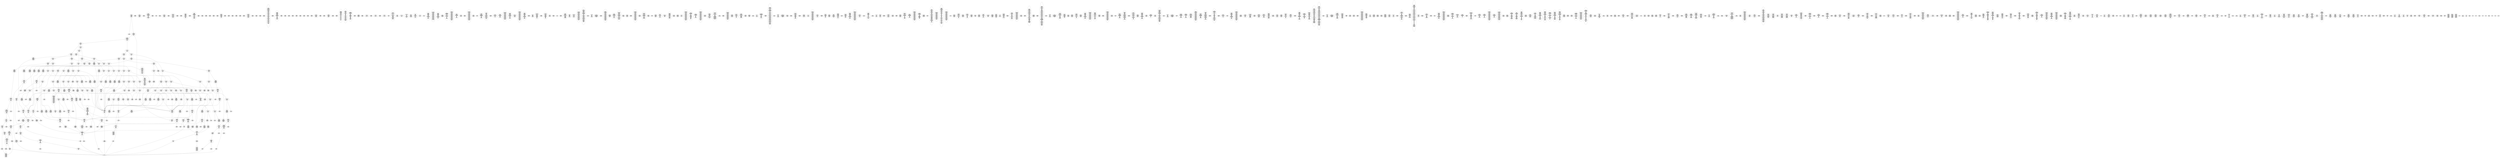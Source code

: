 /* Generated by GvGen v.1.0 (https://www.github.com/stricaud/gvgen) */

digraph G {
compound=true;
   node1 [label="[anywhere]"];
   node2 [label="# 0x0
PUSHX Data
PUSHX Data
MSTORE
CALLVALUE
ISZERO
PUSHX Data
JUMPI
"];
   node3 [label="# 0xc
PUSHX Data
REVERT
"];
   node4 [label="# 0x10
JUMPDEST
PUSHX LogicData
CALLDATASIZE
LT
PUSHX Data
JUMPI
"];
   node5 [label="# 0x1a
PUSHX Data
CALLDATALOAD
PUSHX BitData
SHR
PUSHX LogicData
GT
PUSHX Data
JUMPI
"];
   node6 [label="# 0x2b
PUSHX LogicData
GT
PUSHX Data
JUMPI
"];
   node7 [label="# 0x36
PUSHX LogicData
GT
PUSHX Data
JUMPI
"];
   node8 [label="# 0x41
PUSHX LogicData
GT
PUSHX Data
JUMPI
"];
   node9 [label="# 0x4c
PUSHX LogicData
EQ
PUSHX Data
JUMPI
"];
   node10 [label="# 0x57
PUSHX LogicData
EQ
PUSHX Data
JUMPI
"];
   node11 [label="# 0x62
PUSHX LogicData
EQ
PUSHX Data
JUMPI
"];
   node12 [label="# 0x6d
PUSHX LogicData
EQ
PUSHX Data
JUMPI
"];
   node13 [label="# 0x78
PUSHX Data
REVERT
"];
   node14 [label="# 0x7c
JUMPDEST
PUSHX LogicData
EQ
PUSHX Data
JUMPI
"];
   node15 [label="# 0x88
PUSHX LogicData
EQ
PUSHX Data
JUMPI
"];
   node16 [label="# 0x93
PUSHX LogicData
EQ
PUSHX Data
JUMPI
"];
   node17 [label="# 0x9e
PUSHX LogicData
EQ
PUSHX Data
JUMPI
"];
   node18 [label="# 0xa9
PUSHX Data
REVERT
"];
   node19 [label="# 0xad
JUMPDEST
PUSHX LogicData
GT
PUSHX Data
JUMPI
"];
   node20 [label="# 0xb9
PUSHX LogicData
EQ
PUSHX Data
JUMPI
"];
   node21 [label="# 0xc4
PUSHX LogicData
EQ
PUSHX Data
JUMPI
"];
   node22 [label="# 0xcf
PUSHX LogicData
EQ
PUSHX Data
JUMPI
"];
   node23 [label="# 0xda
PUSHX LogicData
EQ
PUSHX Data
JUMPI
"];
   node24 [label="# 0xe5
PUSHX Data
REVERT
"];
   node25 [label="# 0xe9
JUMPDEST
PUSHX LogicData
EQ
PUSHX Data
JUMPI
"];
   node26 [label="# 0xf5
PUSHX LogicData
EQ
PUSHX Data
JUMPI
"];
   node27 [label="# 0x100
PUSHX LogicData
EQ
PUSHX Data
JUMPI
"];
   node28 [label="# 0x10b
PUSHX LogicData
EQ
PUSHX Data
JUMPI
"];
   node29 [label="# 0x116
PUSHX Data
REVERT
"];
   node30 [label="# 0x11a
JUMPDEST
PUSHX LogicData
GT
PUSHX Data
JUMPI
"];
   node31 [label="# 0x126
PUSHX LogicData
GT
PUSHX Data
JUMPI
"];
   node32 [label="# 0x131
PUSHX LogicData
EQ
PUSHX Data
JUMPI
"];
   node33 [label="# 0x13c
PUSHX LogicData
EQ
PUSHX Data
JUMPI
"];
   node34 [label="# 0x147
PUSHX LogicData
EQ
PUSHX Data
JUMPI
"];
   node35 [label="# 0x152
PUSHX LogicData
EQ
PUSHX Data
JUMPI
"];
   node36 [label="# 0x15d
PUSHX Data
REVERT
"];
   node37 [label="# 0x161
JUMPDEST
PUSHX LogicData
EQ
PUSHX Data
JUMPI
"];
   node38 [label="# 0x16d
PUSHX LogicData
EQ
PUSHX Data
JUMPI
"];
   node39 [label="# 0x178
PUSHX LogicData
EQ
PUSHX Data
JUMPI
"];
   node40 [label="# 0x183
PUSHX LogicData
EQ
PUSHX Data
JUMPI
"];
   node41 [label="# 0x18e
PUSHX Data
REVERT
"];
   node42 [label="# 0x192
JUMPDEST
PUSHX LogicData
GT
PUSHX Data
JUMPI
"];
   node43 [label="# 0x19e
PUSHX LogicData
EQ
PUSHX Data
JUMPI
"];
   node44 [label="# 0x1a9
PUSHX LogicData
EQ
PUSHX Data
JUMPI
"];
   node45 [label="# 0x1b4
PUSHX LogicData
EQ
PUSHX Data
JUMPI
"];
   node46 [label="# 0x1bf
PUSHX LogicData
EQ
PUSHX Data
JUMPI
"];
   node47 [label="# 0x1ca
PUSHX Data
REVERT
"];
   node48 [label="# 0x1ce
JUMPDEST
PUSHX LogicData
EQ
PUSHX Data
JUMPI
"];
   node49 [label="# 0x1da
PUSHX LogicData
EQ
PUSHX Data
JUMPI
"];
   node50 [label="# 0x1e5
PUSHX LogicData
EQ
PUSHX Data
JUMPI
"];
   node51 [label="# 0x1f0
PUSHX LogicData
EQ
PUSHX Data
JUMPI
"];
   node52 [label="# 0x1fb
PUSHX Data
REVERT
"];
   node53 [label="# 0x1ff
JUMPDEST
PUSHX LogicData
GT
PUSHX Data
JUMPI
"];
   node54 [label="# 0x20b
PUSHX LogicData
GT
PUSHX Data
JUMPI
"];
   node55 [label="# 0x216
PUSHX LogicData
GT
PUSHX Data
JUMPI
"];
   node56 [label="# 0x221
PUSHX LogicData
EQ
PUSHX Data
JUMPI
"];
   node57 [label="# 0x22c
PUSHX LogicData
EQ
PUSHX Data
JUMPI
"];
   node58 [label="# 0x237
PUSHX LogicData
EQ
PUSHX Data
JUMPI
"];
   node59 [label="# 0x242
PUSHX LogicData
EQ
PUSHX Data
JUMPI
"];
   node60 [label="# 0x24d
PUSHX Data
REVERT
"];
   node61 [label="# 0x251
JUMPDEST
PUSHX LogicData
EQ
PUSHX Data
JUMPI
"];
   node62 [label="# 0x25d
PUSHX LogicData
EQ
PUSHX Data
JUMPI
"];
   node63 [label="# 0x268
PUSHX LogicData
EQ
PUSHX Data
JUMPI
"];
   node64 [label="# 0x273
PUSHX LogicData
EQ
PUSHX Data
JUMPI
"];
   node65 [label="# 0x27e
PUSHX Data
REVERT
"];
   node66 [label="# 0x282
JUMPDEST
PUSHX LogicData
GT
PUSHX Data
JUMPI
"];
   node67 [label="# 0x28e
PUSHX LogicData
EQ
PUSHX Data
JUMPI
"];
   node68 [label="# 0x299
PUSHX LogicData
EQ
PUSHX Data
JUMPI
"];
   node69 [label="# 0x2a4
PUSHX LogicData
EQ
PUSHX Data
JUMPI
"];
   node70 [label="# 0x2af
PUSHX LogicData
EQ
PUSHX Data
JUMPI
"];
   node71 [label="# 0x2ba
PUSHX Data
REVERT
"];
   node72 [label="# 0x2be
JUMPDEST
PUSHX LogicData
EQ
PUSHX Data
JUMPI
"];
   node73 [label="# 0x2ca
PUSHX LogicData
EQ
PUSHX Data
JUMPI
"];
   node74 [label="# 0x2d5
PUSHX LogicData
EQ
PUSHX Data
JUMPI
"];
   node75 [label="# 0x2e0
PUSHX LogicData
EQ
PUSHX Data
JUMPI
"];
   node76 [label="# 0x2eb
PUSHX Data
REVERT
"];
   node77 [label="# 0x2ef
JUMPDEST
PUSHX LogicData
GT
PUSHX Data
JUMPI
"];
   node78 [label="# 0x2fb
PUSHX LogicData
GT
PUSHX Data
JUMPI
"];
   node79 [label="# 0x306
PUSHX LogicData
EQ
PUSHX Data
JUMPI
"];
   node80 [label="# 0x311
PUSHX LogicData
EQ
PUSHX Data
JUMPI
"];
   node81 [label="# 0x31c
PUSHX LogicData
EQ
PUSHX Data
JUMPI
"];
   node82 [label="# 0x327
PUSHX LogicData
EQ
PUSHX Data
JUMPI
"];
   node83 [label="# 0x332
PUSHX Data
REVERT
"];
   node84 [label="# 0x336
JUMPDEST
PUSHX LogicData
EQ
PUSHX Data
JUMPI
"];
   node85 [label="# 0x342
PUSHX LogicData
EQ
PUSHX Data
JUMPI
"];
   node86 [label="# 0x34d
PUSHX LogicData
EQ
PUSHX Data
JUMPI
"];
   node87 [label="# 0x358
PUSHX LogicData
EQ
PUSHX Data
JUMPI
"];
   node88 [label="# 0x363
PUSHX Data
REVERT
"];
   node89 [label="# 0x367
JUMPDEST
PUSHX LogicData
GT
PUSHX Data
JUMPI
"];
   node90 [label="# 0x373
PUSHX LogicData
EQ
PUSHX Data
JUMPI
"];
   node91 [label="# 0x37e
PUSHX LogicData
EQ
PUSHX Data
JUMPI
"];
   node92 [label="# 0x389
PUSHX LogicData
EQ
PUSHX Data
JUMPI
"];
   node93 [label="# 0x394
PUSHX LogicData
EQ
PUSHX Data
JUMPI
"];
   node94 [label="# 0x39f
PUSHX Data
REVERT
"];
   node95 [label="# 0x3a3
JUMPDEST
PUSHX LogicData
EQ
PUSHX Data
JUMPI
"];
   node96 [label="# 0x3af
PUSHX LogicData
EQ
PUSHX Data
JUMPI
"];
   node97 [label="# 0x3ba
PUSHX LogicData
EQ
PUSHX Data
JUMPI
"];
   node98 [label="# 0x3c5
PUSHX LogicData
EQ
PUSHX Data
JUMPI
"];
   node99 [label="# 0x3d0
JUMPDEST
PUSHX Data
REVERT
"];
   node100 [label="# 0x3d5
JUMPDEST
PUSHX Data
PUSHX Data
CALLDATASIZE
PUSHX Data
PUSHX Data
JUMP
"];
   node101 [label="# 0x3e3
JUMPDEST
PUSHX Data
JUMP
"];
   node102 [label="# 0x3e8
JUMPDEST
PUSHX MemData
MLOAD
ISZERO
ISZERO
MSTORE
PUSHX ArithData
ADD
"];
   node103 [label="# 0x3f4
JUMPDEST
PUSHX MemData
MLOAD
SUB
RETURN
"];
   node104 [label="# 0x3fd
JUMPDEST
PUSHX Data
PUSHX StorData
SLOAD
JUMP
"];
   node105 [label="# 0x406
JUMPDEST
PUSHX MemData
MLOAD
MSTORE
PUSHX ArithData
ADD
PUSHX Data
JUMP
"];
   node106 [label="# 0x414
JUMPDEST
PUSHX Data
PUSHX Data
JUMP
"];
   node107 [label="# 0x41c
JUMPDEST
PUSHX MemData
MLOAD
PUSHX Data
PUSHX Data
JUMP
"];
   node108 [label="# 0x429
JUMPDEST
PUSHX Data
PUSHX Data
CALLDATASIZE
PUSHX Data
PUSHX Data
JUMP
"];
   node109 [label="# 0x437
JUMPDEST
PUSHX Data
JUMP
"];
   node110 [label="# 0x43c
JUMPDEST
PUSHX MemData
MLOAD
PUSHX ArithData
PUSHX BitData
PUSHX BitData
SHL
SUB
AND
MSTORE
PUSHX ArithData
ADD
PUSHX Data
JUMP
"];
   node111 [label="# 0x454
JUMPDEST
PUSHX Data
PUSHX Data
CALLDATASIZE
PUSHX Data
PUSHX Data
JUMP
"];
   node112 [label="# 0x462
JUMPDEST
PUSHX Data
JUMP
"];
   node113 [label="# 0x467
JUMPDEST
STOP
"];
   node114 [label="# 0x469
JUMPDEST
PUSHX Data
PUSHX Data
CALLDATASIZE
PUSHX Data
PUSHX Data
JUMP
"];
   node115 [label="# 0x477
JUMPDEST
PUSHX Data
JUMP
"];
   node116 [label="# 0x47c
JUMPDEST
PUSHX MemData
MLOAD
PUSHX Data
PUSHX Data
JUMP
"];
   node117 [label="# 0x489
JUMPDEST
PUSHX Data
PUSHX Data
CALLDATASIZE
PUSHX Data
PUSHX Data
JUMP
"];
   node118 [label="# 0x497
JUMPDEST
PUSHX Data
JUMP
"];
   node119 [label="# 0x49c
JUMPDEST
PUSHX MemData
MLOAD
PUSHX BitData
AND
MSTORE
PUSHX ArithData
ADD
PUSHX Data
JUMP
"];
   node120 [label="# 0x4cd
JUMPDEST
PUSHX StorData
SLOAD
PUSHX Data
JUMP
"];
   node121 [label="# 0x4d5
JUMPDEST
PUSHX Data
PUSHX Data
CALLDATASIZE
PUSHX Data
PUSHX Data
JUMP
"];
   node122 [label="# 0x4e3
JUMPDEST
PUSHX Data
JUMP
"];
   node123 [label="# 0x4e8
JUMPDEST
PUSHX Data
PUSHX Data
CALLDATASIZE
PUSHX Data
PUSHX Data
JUMP
"];
   node124 [label="# 0x4f6
JUMPDEST
PUSHX Data
JUMP
"];
   node125 [label="# 0x4fb
JUMPDEST
PUSHX Data
PUSHX Data
CALLDATASIZE
PUSHX Data
PUSHX Data
JUMP
"];
   node126 [label="# 0x509
JUMPDEST
PUSHX Data
MSTORE
PUSHX Data
PUSHX Data
MSTORE
PUSHX Data
SHA3
PUSHX ArithData
ADD
SLOAD
JUMP
"];
   node127 [label="# 0x51e
JUMPDEST
PUSHX Data
PUSHX StorData
SLOAD
JUMP
"];
   node128 [label="# 0x527
JUMPDEST
PUSHX Data
PUSHX Data
CALLDATASIZE
PUSHX Data
PUSHX Data
JUMP
"];
   node129 [label="# 0x535
JUMPDEST
PUSHX Data
JUMP
"];
   node130 [label="# 0x53a
JUMPDEST
PUSHX Data
MLOAD
PUSHX ArithData
PUSHX BitData
PUSHX BitData
SHL
SUB
AND
MSTORE
PUSHX ArithData
ADD
MSTORE
ADD
PUSHX Data
JUMP
"];
   node131 [label="# 0x559
JUMPDEST
PUSHX Data
PUSHX Data
CALLDATASIZE
PUSHX Data
PUSHX Data
JUMP
"];
   node132 [label="# 0x567
JUMPDEST
PUSHX Data
JUMP
"];
   node133 [label="# 0x56c
JUMPDEST
PUSHX Data
PUSHX Data
CALLDATASIZE
PUSHX Data
PUSHX Data
JUMP
"];
   node134 [label="# 0x57a
JUMPDEST
PUSHX Data
JUMP
"];
   node135 [label="# 0x57f
JUMPDEST
PUSHX Data
PUSHX Data
CALLDATASIZE
PUSHX Data
PUSHX Data
JUMP
"];
   node136 [label="# 0x58d
JUMPDEST
PUSHX Data
JUMP
"];
   node137 [label="# 0x592
JUMPDEST
PUSHX Data
PUSHX Data
CALLDATASIZE
PUSHX Data
PUSHX Data
JUMP
"];
   node138 [label="# 0x5a0
JUMPDEST
PUSHX Data
JUMP
"];
   node139 [label="# 0x5a5
JUMPDEST
PUSHX Data
PUSHX Data
JUMP
"];
   node140 [label="# 0x5ad
JUMPDEST
PUSHX Data
PUSHX Data
CALLDATASIZE
PUSHX Data
PUSHX Data
JUMP
"];
   node141 [label="# 0x5bb
JUMPDEST
PUSHX Data
JUMP
"];
   node142 [label="# 0x5c0
JUMPDEST
PUSHX Data
PUSHX Data
CALLDATASIZE
PUSHX Data
PUSHX Data
JUMP
"];
   node143 [label="# 0x5ce
JUMPDEST
PUSHX Data
JUMP
"];
   node144 [label="# 0x5d3
JUMPDEST
PUSHX Data
PUSHX Data
CALLDATASIZE
PUSHX Data
PUSHX Data
JUMP
"];
   node145 [label="# 0x5e1
JUMPDEST
PUSHX Data
PUSHX Data
MSTORE
PUSHX Data
MSTORE
PUSHX Data
SHA3
SLOAD
JUMP
"];
   node146 [label="# 0x5f3
JUMPDEST
PUSHX Data
PUSHX Data
JUMP
"];
   node147 [label="# 0x5fb
JUMPDEST
PUSHX StorData
SLOAD
PUSHX Data
PUSHX Data
DIV
PUSHX BitData
AND
JUMP
"];
   node148 [label="# 0x60d
JUMPDEST
PUSHX Data
PUSHX Data
JUMP
"];
   node149 [label="# 0x615
JUMPDEST
PUSHX Data
PUSHX Data
CALLDATASIZE
PUSHX Data
PUSHX Data
JUMP
"];
   node150 [label="# 0x623
JUMPDEST
PUSHX Data
JUMP
"];
   node151 [label="# 0x628
JUMPDEST
PUSHX Data
PUSHX Data
CALLDATASIZE
PUSHX Data
PUSHX Data
JUMP
"];
   node152 [label="# 0x636
JUMPDEST
PUSHX Data
JUMP
"];
   node153 [label="# 0x63b
JUMPDEST
PUSHX StorData
SLOAD
PUSHX StorData
SLOAD
PUSHX Data
PUSHX BitData
AND
PUSHX Data
DIV
PUSHX BitData
AND
PUSHX Data
DIV
PUSHX BitData
AND
JUMP
"];
   node154 [label="# 0x67c
JUMPDEST
PUSHX Data
MLOAD
MSTORE
PUSHX BitData
AND
PUSHX ArithData
ADD
MSTORE
PUSHX BitData
AND
ADD
MSTORE
PUSHX BitData
AND
PUSHX ArithData
ADD
MSTORE
PUSHX ArithData
ADD
PUSHX Data
JUMP
"];
   node155 [label="# 0x6b4
JUMPDEST
PUSHX Data
PUSHX Data
CALLDATASIZE
PUSHX Data
PUSHX Data
JUMP
"];
   node156 [label="# 0x6c2
JUMPDEST
PUSHX Data
JUMP
"];
   node157 [label="# 0x6c7
JUMPDEST
PUSHX Data
PUSHX Data
CALLDATASIZE
PUSHX Data
PUSHX Data
JUMP
"];
   node158 [label="# 0x6d5
JUMPDEST
PUSHX Data
JUMP
"];
   node159 [label="# 0x6da
JUMPDEST
PUSHX Data
PUSHX Data
CALLDATASIZE
PUSHX Data
PUSHX Data
JUMP
"];
   node160 [label="# 0x6e8
JUMPDEST
PUSHX Data
JUMP
"];
   node161 [label="# 0x6ed
JUMPDEST
PUSHX Data
PUSHX Data
CALLDATASIZE
PUSHX Data
PUSHX Data
JUMP
"];
   node162 [label="# 0x6fb
JUMPDEST
PUSHX Data
JUMP
"];
   node163 [label="# 0x700
JUMPDEST
PUSHX MemData
MLOAD
PUSHX BitData
AND
MSTORE
PUSHX ArithData
ADD
PUSHX Data
JUMP
"];
   node164 [label="# 0x712
JUMPDEST
PUSHX Data
PUSHX Data
CALLDATASIZE
PUSHX Data
PUSHX Data
JUMP
"];
   node165 [label="# 0x720
JUMPDEST
PUSHX Data
JUMP
"];
   node166 [label="# 0x725
JUMPDEST
PUSHX Data
PUSHX Data
CALLDATASIZE
PUSHX Data
PUSHX Data
JUMP
"];
   node167 [label="# 0x733
JUMPDEST
PUSHX Data
JUMP
"];
   node168 [label="# 0x738
JUMPDEST
PUSHX Data
PUSHX Data
CALLDATASIZE
PUSHX Data
PUSHX Data
JUMP
"];
   node169 [label="# 0x746
JUMPDEST
PUSHX Data
JUMP
"];
   node170 [label="# 0x74b
JUMPDEST
PUSHX Data
PUSHX Data
JUMP
"];
   node171 [label="# 0x753
JUMPDEST
PUSHX Data
PUSHX Data
JUMP
"];
   node172 [label="# 0x75b
JUMPDEST
PUSHX Data
PUSHX Data
CALLDATASIZE
PUSHX Data
PUSHX Data
JUMP
"];
   node173 [label="# 0x769
JUMPDEST
PUSHX Data
JUMP
"];
   node174 [label="# 0x76e
JUMPDEST
PUSHX MemData
MLOAD
PUSHX Data
PUSHX Data
PUSHX ArithData
ADD
PUSHX BitData
MLOAD
AND
MSTORE
PUSHX ArithData
ADD
MLOAD
AND
PUSHX ArithData
ADD
MSTORE
PUSHX ArithData
ADD
MLOAD
AND
PUSHX ArithData
ADD
MSTORE
PUSHX ArithData
ADD
MLOAD
AND
PUSHX ArithData
ADD
MSTORE
PUSHX ArithData
ADD
MLOAD
AND
PUSHX ArithData
ADD
MSTORE
PUSHX ArithData
ADD
MLOAD
AND
PUSHX ArithData
ADD
MSTORE
JUMP
"];
   node175 [label="# 0x7c9
JUMPDEST
PUSHX Data
PUSHX StorData
SLOAD
JUMP
"];
   node176 [label="# 0x7d2
JUMPDEST
PUSHX Data
PUSHX Data
CALLDATASIZE
PUSHX Data
PUSHX Data
JUMP
"];
   node177 [label="# 0x7e0
JUMPDEST
PUSHX Data
JUMP
"];
   node178 [label="# 0x7e5
JUMPDEST
PUSHX Data
PUSHX Data
CALLDATASIZE
PUSHX Data
PUSHX Data
JUMP
"];
   node179 [label="# 0x7f3
JUMPDEST
PUSHX Data
MSTORE
PUSHX Data
PUSHX Data
MSTORE
PUSHX Data
SHA3
PUSHX ArithData
PUSHX BitData
PUSHX BitData
SHL
SUB
AND
MSTORE
MSTORE
SHA3
SLOAD
PUSHX BitData
AND
JUMP
"];
   node180 [label="# 0x81e
JUMPDEST
PUSHX Data
PUSHX Data
JUMP
"];
   node181 [label="# 0x845
JUMPDEST
PUSHX Data
PUSHX Data
JUMP
"];
   node182 [label="# 0x84d
JUMPDEST
PUSHX Data
PUSHX Data
CALLDATASIZE
PUSHX Data
PUSHX Data
JUMP
"];
   node183 [label="# 0x85b
JUMPDEST
PUSHX Data
JUMP
"];
   node184 [label="# 0x860
JUMPDEST
PUSHX Data
PUSHX Data
CALLDATASIZE
PUSHX Data
PUSHX Data
JUMP
"];
   node185 [label="# 0x86e
JUMPDEST
PUSHX Data
JUMP
"];
   node186 [label="# 0x873
JUMPDEST
PUSHX Data
PUSHX Data
CALLDATASIZE
PUSHX Data
PUSHX Data
JUMP
"];
   node187 [label="# 0x881
JUMPDEST
PUSHX Data
JUMP
"];
   node188 [label="# 0x886
JUMPDEST
PUSHX Data
PUSHX Data
CALLDATASIZE
PUSHX Data
PUSHX Data
JUMP
"];
   node189 [label="# 0x894
JUMPDEST
PUSHX Data
JUMP
"];
   node190 [label="# 0x899
JUMPDEST
PUSHX Data
PUSHX Data
JUMP
"];
   node191 [label="# 0x8a1
JUMPDEST
PUSHX Data
PUSHX Data
CALLDATASIZE
PUSHX Data
PUSHX Data
JUMP
"];
   node192 [label="# 0x8af
JUMPDEST
PUSHX Data
JUMP
"];
   node193 [label="# 0x8b4
JUMPDEST
PUSHX Data
PUSHX Data
CALLDATASIZE
PUSHX Data
PUSHX Data
JUMP
"];
   node194 [label="# 0x8c2
JUMPDEST
PUSHX Data
JUMP
"];
   node195 [label="# 0x8c7
JUMPDEST
PUSHX Data
PUSHX Data
JUMP
"];
   node196 [label="# 0x8ee
JUMPDEST
PUSHX Data
PUSHX Data
JUMP
"];
   node197 [label="# 0x8f7
JUMPDEST
PUSHX Data
PUSHX Data
CALLDATASIZE
PUSHX Data
PUSHX Data
JUMP
"];
   node198 [label="# 0x905
JUMPDEST
PUSHX Data
JUMP
"];
   node199 [label="# 0x90a
JUMPDEST
PUSHX Data
PUSHX Data
CALLDATASIZE
PUSHX Data
PUSHX Data
JUMP
"];
   node200 [label="# 0x918
JUMPDEST
PUSHX Data
JUMP
"];
   node201 [label="# 0x91d
JUMPDEST
PUSHX Data
PUSHX Data
CALLDATASIZE
PUSHX Data
PUSHX Data
JUMP
"];
   node202 [label="# 0x92b
JUMPDEST
PUSHX Data
JUMP
"];
   node203 [label="# 0x930
JUMPDEST
PUSHX MemData
MLOAD
PUSHX Data
PUSHX Data
JUMP
"];
   node204 [label="# 0x93d
JUMPDEST
PUSHX Data
PUSHX Data
CALLDATASIZE
PUSHX Data
PUSHX Data
JUMP
"];
   node205 [label="# 0x94b
JUMPDEST
PUSHX Data
JUMP
"];
   node206 [label="# 0x950
JUMPDEST
PUSHX Data
PUSHX Data
CALLDATASIZE
PUSHX Data
PUSHX Data
JUMP
"];
   node207 [label="# 0x95e
JUMPDEST
PUSHX Data
JUMP
"];
   node208 [label="# 0x963
JUMPDEST
PUSHX MemData
MLOAD
PUSHX Data
PUSHX Data
JUMP
"];
   node209 [label="# 0x971
JUMPDEST
PUSHX StorData
SLOAD
PUSHX Data
PUSHX BitData
AND
JUMP
"];
   node210 [label="# 0x97e
JUMPDEST
PUSHX Data
PUSHX Data
CALLDATASIZE
PUSHX Data
PUSHX Data
JUMP
"];
   node211 [label="# 0x98c
JUMPDEST
PUSHX Data
JUMP
"];
   node212 [label="# 0x991
JUMPDEST
PUSHX Data
PUSHX Data
CALLDATASIZE
PUSHX Data
PUSHX Data
JUMP
"];
   node213 [label="# 0x99f
JUMPDEST
PUSHX Data
JUMP
"];
   node214 [label="# 0x9a4
JUMPDEST
PUSHX Data
PUSHX Data
JUMP
"];
   node215 [label="# 0x9ac
JUMPDEST
PUSHX Data
PUSHX Data
JUMP
"];
   node216 [label="# 0x9b4
JUMPDEST
PUSHX Data
PUSHX Data
CALLDATASIZE
PUSHX Data
PUSHX Data
JUMP
"];
   node217 [label="# 0x9c2
JUMPDEST
PUSHX Data
PUSHX Data
MSTORE
PUSHX Data
MSTORE
PUSHX Data
SHA3
SLOAD
PUSHX BitData
AND
PUSHX Data
DIV
AND
PUSHX Data
DIV
AND
PUSHX Data
DIV
AND
PUSHX Data
DIV
AND
PUSHX Data
DIV
AND
JUMP
"];
   node218 [label="# 0xa0a
JUMPDEST
PUSHX Data
MLOAD
PUSHX BitData
AND
MSTORE
AND
PUSHX ArithData
ADD
MSTORE
AND
ADD
MSTORE
AND
PUSHX ArithData
ADD
MSTORE
AND
PUSHX ArithData
ADD
MSTORE
AND
PUSHX ArithData
ADD
MSTORE
PUSHX ArithData
ADD
PUSHX Data
JUMP
"];
   node219 [label="# 0xa46
JUMPDEST
PUSHX Data
PUSHX Data
CALLDATASIZE
PUSHX Data
PUSHX Data
JUMP
"];
   node220 [label="# 0xa54
JUMPDEST
PUSHX ArithData
PUSHX BitData
PUSHX BitData
SHL
SUB
AND
PUSHX Data
MSTORE
PUSHX Data
PUSHX Data
MSTORE
PUSHX Data
SHA3
AND
MSTORE
MSTORE
SHA3
SLOAD
PUSHX BitData
AND
JUMP
"];
   node221 [label="# 0xa82
JUMPDEST
PUSHX Data
PUSHX Data
CALLDATASIZE
PUSHX Data
PUSHX Data
JUMP
"];
   node222 [label="# 0xa90
JUMPDEST
PUSHX Data
JUMP
"];
   node223 [label="# 0xa95
JUMPDEST
PUSHX Data
PUSHX Data
PUSHX Data
JUMP
"];
   node224 [label="# 0xaa0
JUMPDEST
PUSHX Data
JUMPI
"];
   node225 [label="# 0xaa6
PUSHX BitData
AND
PUSHX LogicData
EQ
"];
   node226 [label="# 0xaec
JUMPDEST
PUSHX Data
JUMPI
"];
   node227 [label="# 0xaf2
PUSHX BitData
AND
PUSHX LogicData
EQ
"];
   node228 [label="# 0xb38
JUMPDEST
PUSHX Data
JUMPI
"];
   node229 [label="# 0xb3e
PUSHX BitData
AND
PUSHX LogicData
EQ
"];
   node230 [label="# 0xb84
JUMPDEST
JUMP
"];
   node231 [label="# 0xb8a
JUMPDEST
PUSHX Data
PUSHX StorData
SLOAD
PUSHX Data
PUSHX Data
JUMP
"];
   node232 [label="# 0xb99
JUMPDEST
PUSHX ArithData
ADD
PUSHX ArithData
DIV
MUL
PUSHX ArithData
ADD
PUSHX MemData
MLOAD
ADD
PUSHX Data
MSTORE
MSTORE
PUSHX ArithData
ADD
SLOAD
PUSHX Data
PUSHX Data
JUMP
"];
   node233 [label="# 0xbc5
JUMPDEST
ISZERO
PUSHX Data
JUMPI
"];
   node234 [label="# 0xbcc
PUSHX LogicData
LT
PUSHX Data
JUMPI
"];
   node235 [label="# 0xbd4
PUSHX ArithData
SLOAD
DIV
MUL
MSTORE
PUSHX ArithData
ADD
PUSHX Data
JUMP
"];
   node236 [label="# 0xbe7
JUMPDEST
ADD
PUSHX Data
MSTORE
PUSHX Data
PUSHX Data
SHA3
"];
   node237 [label="# 0xbf5
JUMPDEST
SLOAD
MSTORE
PUSHX ArithData
ADD
PUSHX ArithData
ADD
GT
PUSHX Data
JUMPI
"];
   node238 [label="# 0xc09
SUB
PUSHX BitData
AND
ADD
"];
   node239 [label="# 0xc12
JUMPDEST
JUMP
"];
   node240 [label="# 0xc1c
JUMPDEST
PUSHX Data
MSTORE
PUSHX Data
PUSHX Data
MSTORE
PUSHX Data
SHA3
SLOAD
PUSHX ArithData
PUSHX BitData
PUSHX BitData
SHL
SUB
AND
PUSHX Data
JUMPI
"];
   node241 [label="# 0xc39
PUSHX MemData
MLOAD
PUSHX BitData
PUSHX BitData
SHL
MSTORE
PUSHX Data
PUSHX ArithData
ADD
MSTORE
PUSHX Data
PUSHX ArithData
ADD
MSTORE
PUSHX Data
PUSHX ArithData
ADD
MSTORE
PUSHX Data
PUSHX ArithData
ADD
MSTORE
PUSHX ArithData
ADD
"];
   node242 [label="# 0xca2
JUMPDEST
PUSHX MemData
MLOAD
SUB
REVERT
"];
   node243 [label="# 0xcab
JUMPDEST
PUSHX Data
MSTORE
PUSHX Data
PUSHX Data
MSTORE
PUSHX Data
SHA3
SLOAD
PUSHX ArithData
PUSHX BitData
PUSHX BitData
SHL
SUB
AND
JUMP
"];
   node244 [label="# 0xcc7
JUMPDEST
PUSHX Data
PUSHX Data
PUSHX Data
JUMP
"];
   node245 [label="# 0xcd2
JUMPDEST
PUSHX ArithData
PUSHX BitData
PUSHX BitData
SHL
SUB
AND
PUSHX ArithData
PUSHX BitData
PUSHX BitData
SHL
SUB
AND
EQ
ISZERO
PUSHX Data
JUMPI
"];
   node246 [label="# 0xcef
PUSHX MemData
MLOAD
PUSHX BitData
PUSHX BitData
SHL
MSTORE
PUSHX Data
PUSHX ArithData
ADD
MSTORE
PUSHX Data
PUSHX ArithData
ADD
MSTORE
PUSHX Data
PUSHX ArithData
ADD
MSTORE
PUSHX Data
PUSHX ArithData
ADD
MSTORE
PUSHX ArithData
ADD
PUSHX Data
JUMP
"];
   node247 [label="# 0xd5c
JUMPDEST
CALLER
PUSHX ArithData
PUSHX BitData
PUSHX BitData
SHL
SUB
AND
EQ
PUSHX Data
JUMPI
"];
   node248 [label="# 0xd6e
PUSHX Data
CALLER
PUSHX Data
JUMP
"];
   node249 [label="# 0xd78
JUMPDEST
PUSHX Data
JUMPI
"];
   node250 [label="# 0xd7d
PUSHX MemData
MLOAD
PUSHX BitData
PUSHX BitData
SHL
MSTORE
PUSHX Data
PUSHX ArithData
ADD
MSTORE
PUSHX Data
PUSHX ArithData
ADD
MSTORE
PUSHX Data
PUSHX ArithData
ADD
MSTORE
PUSHX Data
PUSHX ArithData
ADD
MSTORE
PUSHX ArithData
ADD
PUSHX Data
JUMP
"];
   node251 [label="# 0xdea
JUMPDEST
PUSHX Data
PUSHX Data
JUMP
"];
   node252 [label="# 0xdf4
JUMPDEST
JUMP
"];
   node253 [label="# 0xdf9
JUMPDEST
PUSHX StorData
SLOAD
PUSHX Data
PUSHX ArithData
PUSHX BitData
PUSHX BitData
SHL
SUB
AND
ISZERO
PUSHX Data
JUMPI
"];
   node254 [label="# 0xe0e
PUSHX Data
MLOAD
PUSHX Data
MSTORE
ADD
MSTORE
PUSHX ArithData
ADD
CALLDATASIZE
CALLDATACOPY
ADD
PUSHX StorData
SLOAD
PUSHX LogicData
MLOAD
LT
PUSHX Data
JUMPI
"];
   node255 [label="# 0xe3c
PUSHX Data
PUSHX Data
JUMP
"];
   node256 [label="# 0xe43
JUMPDEST
PUSHX ArithData
MUL
PUSHX ArithData
ADD
ADD
MSTORE
"];
   node257 [label="# 0xe50
JUMPDEST
JUMP
"];
   node258 [label="# 0xe55
JUMPDEST
PUSHX Data
PUSHX LogicData
PUSHX StorData
SLOAD
EQ
ISZERO
PUSHX Data
JUMPI
"];
   node259 [label="# 0xe63
PUSHX MemData
MLOAD
PUSHX BitData
PUSHX BitData
SHL
MSTORE
PUSHX Data
PUSHX ArithData
ADD
MSTORE
PUSHX Data
PUSHX ArithData
ADD
MSTORE
PUSHX Data
PUSHX ArithData
ADD
MSTORE
PUSHX ArithData
ADD
PUSHX Data
JUMP
"];
   node260 [label="# 0xeaa
JUMPDEST
PUSHX Data
PUSHX Data
SSTORE
CALLER
PUSHX ArithData
PUSHX BitData
PUSHX BitData
SHL
SUB
PUSHX BitData
AND
EQ
ISZERO
PUSHX Data
JUMPI
"];
   node261 [label="# 0xee1
PUSHX StorData
SLOAD
PUSHX BitData
AND
PUSHX Data
JUMPI
"];
   node262 [label="# 0xeeb
PUSHX MemData
MLOAD
PUSHX BitData
PUSHX BitData
SHL
MSTORE
PUSHX Data
PUSHX ArithData
ADD
MSTORE
PUSHX Data
PUSHX ArithData
ADD
MSTORE
PUSHX Data
PUSHX ArithData
ADD
MSTORE
PUSHX Data
PUSHX ArithData
ADD
MSTORE
PUSHX ArithData
ADD
PUSHX Data
JUMP
"];
   node263 [label="# 0xf58
JUMPDEST
PUSHX Data
MSTORE
PUSHX Data
PUSHX Data
MSTORE
PUSHX Data
SHA3
SLOAD
PUSHX ArithData
PUSHX BitData
PUSHX BitData
SHL
SUB
AND
PUSHX Data
JUMPI
"];
   node264 [label="# 0xf75
PUSHX Data
PUSHX Data
JUMP
"];
   node265 [label="# 0xf7e
JUMPDEST
MLOAD
ISZERO
ISZERO
PUSHX Data
JUMPI
"];
   node266 [label="# 0xf88
PUSHX StorData
SLOAD
PUSHX StorData
SLOAD
PUSHX Data
MSTORE
PUSHX Data
PUSHX Data
MSTORE
PUSHX Data
SHA3
SLOAD
LT
ISZERO
"];
   node267 [label="# 0xfa0
JUMPDEST
PUSHX Data
JUMPI
"];
   node268 [label="# 0xfa6
PUSHX StorData
SLOAD
PUSHX StorData
SLOAD
PUSHX Data
MSTORE
PUSHX Data
PUSHX Data
MSTORE
PUSHX Data
SHA3
SLOAD
LT
ISZERO
"];
   node269 [label="# 0xfbe
JUMPDEST
ISZERO
PUSHX Data
JUMPI
"];
   node270 [label="# 0xfc4
PUSHX Data
PUSHX Data
JUMP
"];
   node271 [label="# 0xfcb
JUMPDEST
"];
   node272 [label="# 0xfcd
JUMPDEST
PUSHX Data
JUMP
"];
   node273 [label="# 0xfd2
JUMPDEST
PUSHX Data
ADDRESS
PUSHX MemData
MLOAD
PUSHX ArithData
ADD
PUSHX Data
MSTORE
PUSHX Data
MSTORE
PUSHX Data
JUMP
"];
   node274 [label="# 0xfed
JUMPDEST
CALLER
ADDRESS
EQ
ISZERO
PUSHX Data
JUMPI
"];
   node275 [label="# 0xff6
PUSHX StorData
SLOAD
PUSHX Data
DIV
PUSHX BitData
AND
PUSHX Data
JUMPI
"];
   node276 [label="# 0x1005
PUSHX MemData
MLOAD
PUSHX BitData
PUSHX BitData
SHL
MSTORE
PUSHX Data
PUSHX ArithData
ADD
MSTORE
PUSHX ArithData
ADD
MSTORE
PUSHX Data
PUSHX ArithData
ADD
MSTORE
PUSHX Data
PUSHX ArithData
ADD
MSTORE
PUSHX ArithData
ADD
PUSHX Data
JUMP
"];
   node277 [label="# 0x1071
JUMPDEST
PUSHX MemData
MLOAD
PUSHX Data
MSTORE
ADDRESS
PUSHX ArithData
ADD
MSTORE
PUSHX ArithData
PUSHX BitData
PUSHX BitData
SHL
SUB
AND
PUSHX ArithData
ADD
MSTORE
PUSHX ArithData
ADD
MSTORE
PUSHX BitData
AND
PUSHX Data
PUSHX ArithData
ADD
PUSHX Data
PUSHX MemData
MLOAD
SUB
PUSHX Data
EXTCODESIZE
ISZERO
ISZERO
PUSHX Data
JUMPI
"];
   node278 [label="# 0x10f6
PUSHX Data
REVERT
"];
   node279 [label="# 0x10fa
JUMPDEST
GAS
CALL
ISZERO
ISZERO
PUSHX Data
JUMPI
"];
   node280 [label="# 0x1105
RETURNDATASIZE
PUSHX Data
RETURNDATACOPY
RETURNDATASIZE
PUSHX Data
REVERT
"];
   node281 [label="# 0x110e
JUMPDEST
PUSHX Data
JUMP
"];
   node282 [label="# 0x1117
JUMPDEST
PUSHX MemData
MLOAD
PUSHX BitData
PUSHX BitData
SHL
MSTORE
PUSHX Data
PUSHX ArithData
ADD
MSTORE
PUSHX Data
PUSHX ArithData
ADD
MSTORE
PUSHX Data
PUSHX ArithData
ADD
MSTORE
PUSHX Data
PUSHX ArithData
ADD
MSTORE
PUSHX ArithData
ADD
PUSHX Data
JUMP
"];
   node283 [label="# 0x1185
JUMPDEST
PUSHX Data
PUSHX Data
PUSHX Data
SSTORE
JUMP
"];
   node284 [label="# 0x11b4
JUMPDEST
CALLER
PUSHX ArithData
PUSHX BitData
PUSHX BitData
SHL
SUB
PUSHX BitData
AND
EQ
PUSHX Data
JUMPI
"];
   node285 [label="# 0x11e5
PUSHX MemData
MLOAD
PUSHX Data
MSTORE
CALLER
PUSHX ArithData
ADD
MSTORE
PUSHX ArithData
PUSHX BitData
PUSHX BitData
SHL
SUB
PUSHX BitData
AND
PUSHX ArithData
ADD
MSTORE
PUSHX ArithData
ADD
PUSHX Data
JUMP
"];
   node286 [label="# 0x1247
JUMPDEST
PUSHX Data
PUSHX Data
JUMP
"];
   node287 [label="# 0x1251
JUMPDEST
JUMP
"];
   node288 [label="# 0x1255
JUMPDEST
PUSHX Data
CALLER
PUSHX Data
JUMP
"];
   node289 [label="# 0x125f
JUMPDEST
PUSHX Data
JUMPI
"];
   node290 [label="# 0x1264
PUSHX MemData
MLOAD
PUSHX BitData
PUSHX BitData
SHL
MSTORE
PUSHX Data
PUSHX ArithData
ADD
MSTORE
PUSHX Data
PUSHX ArithData
ADD
MSTORE
PUSHX Data
PUSHX ArithData
ADD
MSTORE
PUSHX Data
PUSHX ArithData
ADD
MSTORE
PUSHX ArithData
ADD
PUSHX Data
JUMP
"];
   node291 [label="# 0x12d1
JUMPDEST
PUSHX Data
PUSHX Data
JUMP
"];
   node292 [label="# 0x12dc
JUMPDEST
PUSHX StorData
SLOAD
PUSHX StorData
SLOAD
PUSHX Data
PUSHX ArithData
PUSHX BitData
PUSHX BitData
SHL
SUB
AND
PUSHX Data
PUSHX Data
PUSHX Data
JUMP
"];
   node293 [label="# 0x1301
JUMPDEST
PUSHX Data
PUSHX Data
JUMP
"];
   node294 [label="# 0x130b
JUMPDEST
JUMP
"];
   node295 [label="# 0x1316
JUMPDEST
PUSHX Data
PUSHX Data
CALLER
PUSHX Data
JUMP
"];
   node296 [label="# 0x1341
JUMPDEST
PUSHX Data
SSTORE
PUSHX StorData
SLOAD
LT
ISZERO
PUSHX Data
JUMPI
"];
   node297 [label="# 0x1351
PUSHX StorData
SLOAD
PUSHX Data
SSTORE
JUMP
"];
   node298 [label="# 0x135a
JUMPDEST
PUSHX Data
MSTORE
PUSHX Data
PUSHX Data
MSTORE
PUSHX Data
SHA3
PUSHX ArithData
ADD
SLOAD
PUSHX Data
CALLER
PUSHX Data
JUMP
"];
   node299 [label="# 0x1376
JUMPDEST
PUSHX Data
PUSHX Data
JUMP
"];
   node300 [label="# 0x1380
JUMPDEST
PUSHX Data
PUSHX Data
PUSHX Data
JUMP
"];
   node301 [label="# 0x138b
JUMPDEST
LT
PUSHX Data
JUMPI
"];
   node302 [label="# 0x1392
PUSHX MemData
MLOAD
PUSHX BitData
PUSHX BitData
SHL
MSTORE
PUSHX Data
PUSHX ArithData
ADD
MSTORE
PUSHX Data
PUSHX ArithData
ADD
MSTORE
PUSHX Data
PUSHX ArithData
ADD
MSTORE
PUSHX Data
PUSHX ArithData
ADD
MSTORE
PUSHX ArithData
ADD
PUSHX Data
JUMP
"];
   node303 [label="# 0x13ff
JUMPDEST
PUSHX ArithData
PUSHX BitData
PUSHX BitData
SHL
SUB
AND
PUSHX Data
MSTORE
PUSHX Data
PUSHX Data
MSTORE
PUSHX Data
SHA3
MSTORE
MSTORE
SHA3
SLOAD
JUMP
"];
   node304 [label="# 0x1428
JUMPDEST
PUSHX ArithData
PUSHX BitData
PUSHX BitData
SHL
SUB
AND
CALLER
EQ
PUSHX Data
JUMPI
"];
   node305 [label="# 0x1439
PUSHX MemData
MLOAD
PUSHX BitData
PUSHX BitData
SHL
MSTORE
PUSHX Data
PUSHX ArithData
ADD
MSTORE
PUSHX Data
PUSHX ArithData
ADD
MSTORE
PUSHX Data
PUSHX ArithData
ADD
MSTORE
PUSHX Data
PUSHX ArithData
ADD
MSTORE
PUSHX ArithData
ADD
PUSHX Data
JUMP
"];
   node306 [label="# 0x14a6
JUMPDEST
PUSHX Data
PUSHX Data
JUMP
"];
   node307 [label="# 0x14b0
JUMPDEST
PUSHX Data
PUSHX Data
CALLER
PUSHX Data
JUMP
"];
   node308 [label="# 0x14bc
JUMPDEST
PUSHX MemData
MLOAD
PUSHX Data
CALLER
SELFBALANCE
GAS
CALL
RETURNDATASIZE
PUSHX LogicData
EQ
PUSHX Data
JUMPI
"];
   node309 [label="# 0x14dd
PUSHX MemData
MLOAD
PUSHX BitData
NOT
PUSHX ArithData
RETURNDATASIZE
ADD
AND
ADD
PUSHX Data
MSTORE
RETURNDATASIZE
MSTORE
RETURNDATASIZE
PUSHX Data
PUSHX ArithData
ADD
RETURNDATACOPY
PUSHX Data
JUMP
"];
   node310 [label="# 0x14fe
JUMPDEST
PUSHX Data
"];
   node311 [label="# 0x1503
JUMPDEST
PUSHX Data
JUMPI
"];
   node312 [label="# 0x150d
PUSHX MemData
MLOAD
PUSHX BitData
PUSHX BitData
SHL
MSTORE
PUSHX Data
PUSHX ArithData
ADD
MSTORE
PUSHX Data
PUSHX ArithData
ADD
MSTORE
PUSHX Data
PUSHX ArithData
ADD
MSTORE
PUSHX ArithData
ADD
PUSHX Data
JUMP
"];
   node313 [label="# 0x1554
JUMPDEST
PUSHX Data
PUSHX Data
CALLER
PUSHX Data
JUMP
"];
   node314 [label="# 0x157f
JUMPDEST
PUSHX StorData
SLOAD
PUSHX BitData
AND
PUSHX BitData
AND
OR
SSTORE
JUMP
"];
   node315 [label="# 0x15bb
JUMPDEST
PUSHX Data
PUSHX MemData
MLOAD
PUSHX ArithData
ADD
PUSHX Data
MSTORE
PUSHX Data
MSTORE
PUSHX Data
JUMP
"];
   node316 [label="# 0x15d6
JUMPDEST
PUSHX Data
PUSHX LogicData
PUSHX StorData
SLOAD
EQ
ISZERO
PUSHX Data
JUMPI
"];
   node317 [label="# 0x15e4
PUSHX MemData
MLOAD
PUSHX BitData
PUSHX BitData
SHL
MSTORE
PUSHX Data
PUSHX ArithData
ADD
MSTORE
PUSHX Data
PUSHX ArithData
ADD
MSTORE
PUSHX Data
PUSHX ArithData
ADD
MSTORE
PUSHX ArithData
ADD
PUSHX Data
JUMP
"];
   node318 [label="# 0x162b
JUMPDEST
PUSHX Data
PUSHX Data
SSTORE
PUSHX Data
PUSHX Data
CALLER
PUSHX Data
JUMP
"];
   node319 [label="# 0x165b
JUMPDEST
PUSHX Data
PUSHX Data
JUMP
"];
   node320 [label="# 0x1663
JUMPDEST
PUSHX Data
PUSHX Data
SSTORE
JUMP
"];
   node321 [label="# 0x166e
JUMPDEST
PUSHX Data
"];
   node322 [label="# 0x1671
JUMPDEST
LT
ISZERO
PUSHX Data
JUMPI
"];
   node323 [label="# 0x167a
PUSHX BitData
PUSHX ArithData
PUSHX BitData
PUSHX BitData
SHL
SUB
AND
PUSHX Data
CALLER
ADDRESS
LT
PUSHX Data
JUMPI
"];
   node324 [label="# 0x16b5
PUSHX Data
PUSHX Data
JUMP
"];
   node325 [label="# 0x16bc
JUMPDEST
PUSHX MemData
MLOAD
PUSHX BitData
SHL
PUSHX BitData
AND
MSTORE
PUSHX ArithData
PUSHX BitData
PUSHX BitData
SHL
SUB
AND
PUSHX ArithData
ADD
MSTORE
AND
PUSHX ArithData
ADD
MSTORE
PUSHX ArithData
MUL
ADD
CALLDATALOAD
PUSHX ArithData
ADD
MSTORE
PUSHX Data
PUSHX ArithData
ADD
MSTORE
PUSHX ArithData
ADD
MSTORE
PUSHX Data
PUSHX ArithData
ADD
MSTORE
PUSHX ArithData
ADD
PUSHX Data
PUSHX MemData
MLOAD
SUB
PUSHX Data
EXTCODESIZE
ISZERO
ISZERO
PUSHX Data
JUMPI
"];
   node326 [label="# 0x175e
PUSHX Data
REVERT
"];
   node327 [label="# 0x1762
JUMPDEST
GAS
CALL
ISZERO
ISZERO
PUSHX Data
JUMPI
"];
   node328 [label="# 0x176d
RETURNDATASIZE
PUSHX Data
RETURNDATACOPY
RETURNDATASIZE
PUSHX Data
REVERT
"];
   node329 [label="# 0x1776
JUMPDEST
PUSHX Data
PUSHX Data
JUMP
"];
   node330 [label="# 0x1785
JUMPDEST
PUSHX Data
JUMP
"];
   node331 [label="# 0x178d
JUMPDEST
PUSHX StorData
SLOAD
PUSHX StorData
SLOAD
PUSHX Data
MSTORE
PUSHX Data
PUSHX Data
MSTORE
PUSHX Data
SHA3
SLOAD
LT
PUSHX Data
JUMPI
"];
   node332 [label="# 0x17a9
PUSHX Data
PUSHX Data
JUMP
"];
   node333 [label="# 0x17b0
JUMPDEST
PUSHX Data
PUSHX Data
PUSHX StorData
SLOAD
JUMP
"];
   node334 [label="# 0x17bb
JUMPDEST
LT
PUSHX Data
JUMPI
"];
   node335 [label="# 0x17c2
PUSHX MemData
MLOAD
PUSHX BitData
PUSHX BitData
SHL
MSTORE
PUSHX Data
PUSHX ArithData
ADD
MSTORE
PUSHX Data
PUSHX ArithData
ADD
MSTORE
PUSHX Data
PUSHX ArithData
ADD
MSTORE
PUSHX Data
PUSHX ArithData
ADD
MSTORE
PUSHX ArithData
ADD
PUSHX Data
JUMP
"];
   node336 [label="# 0x182f
JUMPDEST
PUSHX StorData
SLOAD
LT
PUSHX Data
JUMPI
"];
   node337 [label="# 0x183b
PUSHX Data
PUSHX Data
JUMP
"];
   node338 [label="# 0x1842
JUMPDEST
PUSHX Data
MSTORE
PUSHX Data
PUSHX Data
SHA3
ADD
SLOAD
JUMP
"];
   node339 [label="# 0x1854
JUMPDEST
PUSHX Data
PUSHX Data
CALLER
PUSHX Data
JUMP
"];
   node340 [label="# 0x187f
JUMPDEST
MLOAD
PUSHX Data
PUSHX Data
PUSHX ArithData
ADD
PUSHX Data
JUMP
"];
   node341 [label="# 0x1892
JUMPDEST
PUSHX Data
PUSHX Data
MSTORE
PUSHX Data
MSTORE
PUSHX Data
PUSHX Data
SHA3
SLOAD
LT
PUSHX Data
JUMPI
"];
   node342 [label="# 0x18aa
PUSHX Data
REVERT
"];
   node343 [label="# 0x18ae
JUMPDEST
PUSHX Data
MSTORE
PUSHX Data
PUSHX Data
SHA3
ADD
PUSHX Data
SLOAD
JUMP
"];
   node344 [label="# 0x18c3
JUMPDEST
PUSHX Data
MSTORE
PUSHX Data
PUSHX Data
MSTORE
PUSHX Data
SHA3
SLOAD
PUSHX ArithData
PUSHX BitData
PUSHX BitData
SHL
SUB
AND
PUSHX Data
JUMPI
"];
   node345 [label="# 0x18e1
PUSHX MemData
MLOAD
PUSHX BitData
PUSHX BitData
SHL
MSTORE
PUSHX Data
PUSHX ArithData
ADD
MSTORE
PUSHX Data
PUSHX ArithData
ADD
MSTORE
PUSHX Data
PUSHX ArithData
ADD
MSTORE
PUSHX Data
PUSHX ArithData
ADD
MSTORE
PUSHX ArithData
ADD
PUSHX Data
JUMP
"];
   node346 [label="# 0x194e
JUMPDEST
PUSHX StorData
SLOAD
LT
PUSHX Data
JUMPI
"];
   node347 [label="# 0x195a
PUSHX Data
REVERT
"];
   node348 [label="# 0x195e
JUMPDEST
PUSHX Data
MSTORE
PUSHX Data
PUSHX Data
SHA3
PUSHX Data
DIV
ADD
MOD
SLOAD
PUSHX ArithData
EXP
DIV
PUSHX BitData
AND
JUMP
"];
   node349 [label="# 0x1982
JUMPDEST
PUSHX Data
"];
   node350 [label="# 0x1985
JUMPDEST
LT
ISZERO
PUSHX Data
JUMPI
"];
   node351 [label="# 0x198e
PUSHX Data
CALLER
ADDRESS
LT
PUSHX Data
JUMPI
"];
   node352 [label="# 0x199d
PUSHX Data
PUSHX Data
JUMP
"];
   node353 [label="# 0x19a4
JUMPDEST
PUSHX ArithData
MUL
ADD
CALLDATALOAD
PUSHX Data
JUMP
"];
   node354 [label="# 0x19b0
JUMPDEST
PUSHX Data
PUSHX Data
JUMP
"];
   node355 [label="# 0x19ba
JUMPDEST
PUSHX Data
JUMP
"];
   node356 [label="# 0x19c2
JUMPDEST
PUSHX Data
PUSHX Data
CALLER
PUSHX Data
JUMP
"];
   node357 [label="# 0x19ce
JUMPDEST
PUSHX StorData
SLOAD
PUSHX BitData
AND
PUSHX ArithData
PUSHX BitData
PUSHX BitData
SHL
SUB
AND
OR
SSTORE
PUSHX Data
SSTORE
JUMP
"];
   node358 [label="# 0x1a0d
JUMPDEST
PUSHX Data
PUSHX ArithData
PUSHX BitData
PUSHX BitData
SHL
SUB
AND
PUSHX Data
JUMPI
"];
   node359 [label="# 0x1a1e
PUSHX MemData
MLOAD
PUSHX BitData
PUSHX BitData
SHL
MSTORE
PUSHX Data
PUSHX ArithData
ADD
MSTORE
PUSHX Data
PUSHX ArithData
ADD
MSTORE
PUSHX Data
PUSHX ArithData
ADD
MSTORE
PUSHX Data
PUSHX ArithData
ADD
MSTORE
PUSHX ArithData
ADD
PUSHX Data
JUMP
"];
   node360 [label="# 0x1a8b
JUMPDEST
PUSHX ArithData
PUSHX BitData
PUSHX BitData
SHL
SUB
AND
PUSHX Data
MSTORE
PUSHX Data
PUSHX Data
MSTORE
PUSHX Data
SHA3
SLOAD
JUMP
"];
   node361 [label="# 0x1aa7
JUMPDEST
PUSHX Data
PUSHX Data
PUSHX Data
PUSHX Data
JUMP
"];
   node362 [label="# 0x1ab3
JUMPDEST
PUSHX Data
PUSHX Data
PUSHX Data
JUMP
"];
   node363 [label="# 0x1abf
JUMPDEST
JUMP
"];
   node364 [label="# 0x1ac2
JUMPDEST
PUSHX Data
MLOAD
PUSHX ArithData
ADD
MSTORE
PUSHX Data
MSTORE
PUSHX ArithData
ADD
MSTORE
ADD
MSTORE
PUSHX ArithData
ADD
MSTORE
PUSHX ArithData
ADD
MSTORE
PUSHX ArithData
ADD
MSTORE
PUSHX Data
MSTORE
PUSHX Data
PUSHX Data
MSTORE
PUSHX Data
SHA3
SLOAD
PUSHX ArithData
PUSHX BitData
PUSHX BitData
SHL
SUB
AND
PUSHX Data
JUMPI
"];
   node365 [label="# 0x1b13
PUSHX MemData
MLOAD
PUSHX BitData
PUSHX BitData
SHL
MSTORE
PUSHX Data
PUSHX ArithData
ADD
MSTORE
PUSHX Data
PUSHX ArithData
ADD
MSTORE
PUSHX Data
PUSHX ArithData
ADD
MSTORE
PUSHX ArithData
ADD
PUSHX Data
JUMP
"];
   node366 [label="# 0x1b5a
JUMPDEST
PUSHX Data
MSTORE
PUSHX Data
PUSHX ArithData
MSTORE
PUSHX Data
SHA3
MLOAD
PUSHX ArithData
ADD
MSTORE
SLOAD
PUSHX BitData
AND
MSTORE
PUSHX Data
DIV
AND
ADD
MSTORE
PUSHX Data
DIV
AND
ADD
MSTORE
PUSHX Data
DIV
AND
PUSHX ArithData
ADD
MSTORE
PUSHX Data
DIV
AND
PUSHX ArithData
ADD
MSTORE
PUSHX Data
DIV
AND
PUSHX ArithData
ADD
MSTORE
PUSHX Data
JUMPI
"];
   node367 [label="# 0x1bce
PUSHX MemData
MLOAD
PUSHX BitData
PUSHX BitData
SHL
MSTORE
PUSHX Data
PUSHX ArithData
ADD
MSTORE
PUSHX Data
PUSHX ArithData
ADD
MSTORE
PUSHX Data
PUSHX ArithData
ADD
MSTORE
PUSHX Data
PUSHX ArithData
ADD
MSTORE
PUSHX ArithData
ADD
PUSHX Data
JUMP
"];
   node368 [label="# 0x1c3b
JUMPDEST
"];
   node369 [label="# 0x1c3e
JUMPDEST
JUMP
"];
   node370 [label="# 0x1c44
JUMPDEST
PUSHX Data
PUSHX Data
CALLER
PUSHX Data
JUMP
"];
   node371 [label="# 0x1c6f
JUMPDEST
PUSHX StorData
SLOAD
PUSHX BitData
AND
PUSHX ArithData
MUL
PUSHX BitData
AND
OR
SSTORE
JUMP
"];
   node372 [label="# 0x1cb5
JUMPDEST
PUSHX Data
PUSHX StorData
SLOAD
PUSHX Data
PUSHX Data
JUMP
"];
   node373 [label="# 0x1cc4
JUMPDEST
PUSHX Data
PUSHX Data
CALLER
PUSHX Data
JUMP
"];
   node374 [label="# 0x1cef
JUMPDEST
PUSHX StorData
SLOAD
PUSHX BitData
NOT
AND
ISZERO
ISZERO
OR
SSTORE
JUMP
"];
   node375 [label="# 0x1d03
JUMPDEST
PUSHX Data
PUSHX Data
CALLER
PUSHX Data
JUMP
"];
   node376 [label="# 0x1d2e
JUMPDEST
PUSHX Data
SSTORE
JUMP
"];
   node377 [label="# 0x1d34
JUMPDEST
PUSHX Data
PUSHX Data
CALLER
PUSHX Data
JUMP
"];
   node378 [label="# 0x1d5f
JUMPDEST
PUSHX Data
SSTORE
PUSHX StorData
SLOAD
GT
ISZERO
PUSHX Data
JUMPI
"];
   node379 [label="# 0x1d6f
PUSHX StorData
SLOAD
PUSHX Data
SSTORE
JUMP
"];
   node380 [label="# 0x1d78
JUMPDEST
PUSHX Data
PUSHX Data
PUSHX Data
CALLER
PUSHX Data
JUMP
"];
   node381 [label="# 0x1da5
JUMPDEST
PUSHX Data
MSTORE
PUSHX Data
PUSHX Data
MSTORE
PUSHX Data
SHA3
SLOAD
"];
   node382 [label="# 0x1db6
JUMPDEST
LT
ISZERO
PUSHX Data
JUMPI
"];
   node383 [label="# 0x1dbf
PUSHX Data
MSTORE
PUSHX Data
PUSHX Data
MSTORE
PUSHX Data
SHA3
SLOAD
PUSHX Data
LT
PUSHX Data
JUMPI
"];
   node384 [label="# 0x1ddc
PUSHX Data
PUSHX Data
JUMP
"];
   node385 [label="# 0x1de3
JUMPDEST
PUSHX Data
MSTORE
PUSHX ArithData
SHA3
ADD
SLOAD
MSTORE
ADD
MSTORE
PUSHX ArithData
ADD
SHA3
SLOAD
PUSHX BitData
AND
ISZERO
PUSHX Data
JUMPI
"];
   node386 [label="# 0x1e08
PUSHX MemData
MLOAD
PUSHX BitData
PUSHX BitData
SHL
MSTORE
PUSHX Data
PUSHX ArithData
ADD
MSTORE
PUSHX Data
PUSHX ArithData
ADD
MSTORE
PUSHX Data
PUSHX ArithData
ADD
MSTORE
PUSHX ArithData
ADD
PUSHX Data
JUMP
"];
   node387 [label="# 0x1e4f
JUMPDEST
PUSHX Data
PUSHX Data
JUMP
"];
   node388 [label="# 0x1e59
JUMPDEST
PUSHX Data
JUMP
"];
   node389 [label="# 0x1e61
JUMPDEST
PUSHX Data
MLOAD
PUSHX ArithData
ADD
MSTORE
PUSHX StorData
SLOAD
MSTORE
PUSHX StorData
SLOAD
PUSHX BitData
AND
PUSHX ArithData
ADD
MSTORE
PUSHX Data
DIV
PUSHX BitData
AND
ADD
MSTORE
PUSHX Data
DIV
PUSHX BitData
AND
PUSHX ArithData
ADD
MSTORE
PUSHX Data
MSTORE
PUSHX Data
MSTORE
SHA3
SLOAD
PUSHX Data
PUSHX Data
PUSHX Data
PUSHX Data
PUSHX Data
JUMP
"];
   node390 [label="# 0x1ed9
JUMPDEST
PUSHX Data
PUSHX Data
PUSHX Data
JUMP
"];
   node391 [label="# 0x1ee5
JUMPDEST
PUSHX Data
JUMP
"];
   node392 [label="# 0x1eea
JUMPDEST
MLOAD
PUSHX ArithData
ADD
MLOAD
PUSHX ArithData
ADD
MLOAD
PUSHX Data
ADD
MLOAD
MLOAD
PUSHX Data
MSTORE
PUSHX ArithData
ADD
MSTORE
PUSHX BitData
AND
PUSHX ArithData
ADD
MSTORE
PUSHX BitData
AND
PUSHX ArithData
ADD
MSTORE
PUSHX BitData
AND
PUSHX ArithData
ADD
MSTORE
AND
PUSHX ArithData
ADD
MSTORE
PUSHX Data
PUSHX BitData
PUSHX ArithData
PUSHX BitData
PUSHX BitData
SHL
SUB
AND
PUSHX Data
PUSHX ArithData
ADD
PUSHX Data
PUSHX MemData
MLOAD
SUB
PUSHX Data
EXTCODESIZE
ISZERO
ISZERO
PUSHX Data
JUMPI
"];
   node393 [label="# 0x1fa7
PUSHX Data
REVERT
"];
   node394 [label="# 0x1fab
JUMPDEST
GAS
CALL
ISZERO
ISZERO
PUSHX Data
JUMPI
"];
   node395 [label="# 0x1fb6
RETURNDATASIZE
PUSHX Data
RETURNDATACOPY
RETURNDATASIZE
PUSHX Data
REVERT
"];
   node396 [label="# 0x1fbf
JUMPDEST
PUSHX MemData
MLOAD
RETURNDATASIZE
PUSHX BitData
NOT
PUSHX ArithData
ADD
AND
ADD
PUSHX Data
MSTORE
ADD
PUSHX Data
PUSHX Data
JUMP
"];
   node397 [label="# 0x1fe3
JUMPDEST
PUSHX Data
MSTORE
PUSHX Data
PUSHX Data
MSTORE
PUSHX Data
SHA3
SSTORE
JUMP
"];
   node398 [label="# 0x2000
JUMPDEST
PUSHX Data
CALLER
PUSHX Data
JUMP
"];
   node399 [label="# 0x200b
JUMPDEST
PUSHX Data
PUSHX Data
CALLER
PUSHX Data
JUMP
"];
   node400 [label="# 0x2036
JUMPDEST
PUSHX StorData
SLOAD
PUSHX BitData
AND
PUSHX ArithData
MUL
PUSHX BitData
AND
OR
SSTORE
JUMP
"];
   node401 [label="# 0x207a
JUMPDEST
PUSHX Data
PUSHX Data
CALLER
PUSHX Data
JUMP
"];
   node402 [label="# 0x20a5
JUMPDEST
PUSHX Data
MSTORE
PUSHX Data
PUSHX Data
MSTORE
PUSHX Data
SHA3
SLOAD
PUSHX ArithData
PUSHX BitData
PUSHX BitData
SHL
SUB
AND
PUSHX Data
JUMPI
"];
   node403 [label="# 0x20c4
PUSHX MemData
MLOAD
PUSHX BitData
PUSHX BitData
SHL
MSTORE
PUSHX Data
PUSHX ArithData
ADD
MSTORE
PUSHX Data
PUSHX ArithData
ADD
MSTORE
PUSHX Data
PUSHX ArithData
ADD
MSTORE
PUSHX ArithData
ADD
PUSHX Data
JUMP
"];
   node404 [label="# 0x210b
JUMPDEST
PUSHX Data
MSTORE
PUSHX Data
PUSHX Data
MSTORE
PUSHX MemData
SHA3
SLOAD
PUSHX BitData
NOT
AND
PUSHX BitData
AND
OR
SSTORE
MLOAD
PUSHX Data
LOGX
JUMP
"];
   node405 [label="# 0x2153
JUMPDEST
PUSHX Data
CALLER
PUSHX Data
JUMP
"];
   node406 [label="# 0x215d
JUMPDEST
PUSHX Data
JUMPI
"];
   node407 [label="# 0x2162
PUSHX MemData
MLOAD
PUSHX BitData
PUSHX BitData
SHL
MSTORE
PUSHX Data
PUSHX ArithData
ADD
MSTORE
PUSHX Data
PUSHX ArithData
ADD
MSTORE
PUSHX Data
PUSHX ArithData
ADD
MSTORE
PUSHX Data
PUSHX ArithData
ADD
MSTORE
PUSHX ArithData
ADD
PUSHX Data
JUMP
"];
   node408 [label="# 0x21cf
JUMPDEST
PUSHX Data
PUSHX Data
JUMP
"];
   node409 [label="# 0x21db
JUMPDEST
JUMP
"];
   node410 [label="# 0x21e1
JUMPDEST
PUSHX StorData
SLOAD
PUSHX Data
PUSHX ArithData
PUSHX BitData
PUSHX BitData
SHL
SUB
AND
ISZERO
PUSHX Data
JUMPI
"];
   node411 [label="# 0x21f6
PUSHX Data
MLOAD
PUSHX Data
MSTORE
ADD
MSTORE
PUSHX ArithData
ADD
CALLDATASIZE
CALLDATACOPY
PUSHX StorData
SLOAD
MLOAD
PUSHX ArithData
PUSHX BitData
PUSHX BitData
SHL
SUB
AND
PUSHX Data
PUSHX Data
JUMPI
"];
   node412 [label="# 0x222e
PUSHX Data
PUSHX Data
JUMP
"];
   node413 [label="# 0x2235
JUMPDEST
PUSHX ArithData
MUL
PUSHX ArithData
ADD
ADD
PUSHX ArithData
PUSHX BitData
PUSHX BitData
SHL
SUB
AND
PUSHX ArithData
PUSHX BitData
PUSHX BitData
SHL
SUB
AND
MSTORE
JUMP
"];
   node414 [label="# 0x225a
JUMPDEST
PUSHX Data
PUSHX Data
CALLER
PUSHX Data
JUMP
"];
   node415 [label="# 0x2285
JUMPDEST
PUSHX Data
MSTORE
PUSHX Data
PUSHX Data
MSTORE
PUSHX Data
SHA3
SLOAD
PUSHX ArithData
PUSHX BitData
PUSHX BitData
SHL
SUB
AND
ISZERO
PUSHX Data
JUMPI
"];
   node416 [label="# 0x22a4
ADDRESS
PUSHX Data
PUSHX Data
JUMP
"];
   node417 [label="# 0x22ae
JUMPDEST
PUSHX ArithData
PUSHX BitData
PUSHX BitData
SHL
SUB
AND
EQ
"];
   node418 [label="# 0x22b9
JUMPDEST
ISZERO
PUSHX Data
JUMPI
"];
   node419 [label="# 0x22bf
PUSHX MemData
MLOAD
PUSHX Data
MSTORE
ADDRESS
PUSHX ArithData
ADD
MSTORE
PUSHX ArithData
PUSHX BitData
PUSHX BitData
SHL
SUB
AND
PUSHX ArithData
ADD
MSTORE
PUSHX ArithData
ADD
MSTORE
PUSHX BitData
AND
PUSHX Data
PUSHX ArithData
ADD
PUSHX Data
PUSHX MemData
MLOAD
SUB
PUSHX Data
EXTCODESIZE
ISZERO
ISZERO
PUSHX Data
JUMPI
"];
   node420 [label="# 0x2343
PUSHX Data
REVERT
"];
   node421 [label="# 0x2347
JUMPDEST
GAS
CALL
ISZERO
ISZERO
PUSHX Data
JUMPI
"];
   node422 [label="# 0x2352
RETURNDATASIZE
PUSHX Data
RETURNDATACOPY
RETURNDATASIZE
PUSHX Data
REVERT
"];
   node423 [label="# 0x235b
JUMPDEST
JUMP
"];
   node424 [label="# 0x2364
JUMPDEST
PUSHX BitData
PUSHX ArithData
PUSHX BitData
PUSHX BitData
SHL
SUB
AND
PUSHX Data
PUSHX Data
JUMP
"];
   node425 [label="# 0x2397
JUMPDEST
PUSHX ArithData
PUSHX BitData
PUSHX BitData
SHL
SUB
AND
EQ
ISZERO
PUSHX Data
JUMPI
"];
   node426 [label="# 0x23a7
PUSHX Data
PUSHX Data
PUSHX MemData
MLOAD
PUSHX ArithData
ADD
PUSHX Data
MSTORE
PUSHX Data
MSTORE
PUSHX Data
JUMP
"];
   node427 [label="# 0x23e1
JUMPDEST
PUSHX MemData
MLOAD
PUSHX BitData
PUSHX BitData
SHL
MSTORE
PUSHX Data
PUSHX ArithData
ADD
MSTORE
PUSHX Data
PUSHX ArithData
ADD
MSTORE
PUSHX Data
PUSHX ArithData
ADD
MSTORE
PUSHX Data
PUSHX ArithData
ADD
MSTORE
PUSHX ArithData
ADD
PUSHX Data
JUMP
"];
   node428 [label="# 0x244f
JUMPDEST
PUSHX StorData
SLOAD
PUSHX Data
PUSHX ArithData
PUSHX BitData
PUSHX BitData
SHL
SUB
AND
ISZERO
PUSHX Data
JUMPI
"];
   node429 [label="# 0x2466
PUSHX Data
MLOAD
PUSHX Data
MSTORE
ADD
MSTORE
PUSHX ArithData
ADD
CALLDATASIZE
CALLDATACOPY
PUSHX StorData
SLOAD
MLOAD
PUSHX ArithData
PUSHX BitData
PUSHX BitData
SHL
SUB
AND
PUSHX Data
PUSHX Data
JUMPI
"];
   node430 [label="# 0x249e
PUSHX Data
PUSHX Data
JUMP
"];
   node431 [label="# 0x24a5
JUMPDEST
PUSHX ArithData
PUSHX BitData
PUSHX BitData
SHL
SUB
AND
PUSHX ArithData
MUL
ADD
ADD
MSTORE
PUSHX Data
MLOAD
PUSHX Data
MSTORE
ADD
MSTORE
ADD
CALLDATASIZE
CALLDATACOPY
ADD
PUSHX StorData
SLOAD
PUSHX LogicData
MLOAD
LT
PUSHX Data
JUMPI
"];
   node432 [label="# 0x24ea
PUSHX Data
PUSHX Data
JUMP
"];
   node433 [label="# 0x24f1
JUMPDEST
PUSHX ArithData
MUL
PUSHX ArithData
ADD
ADD
MSTORE
"];
   node434 [label="# 0x24fe
JUMPDEST
JUMP
"];
   node435 [label="# 0x2503
JUMPDEST
PUSHX Data
MSTORE
PUSHX Data
PUSHX Data
MSTORE
PUSHX Data
SHA3
SLOAD
PUSHX Data
PUSHX ArithData
PUSHX BitData
PUSHX BitData
SHL
SUB
AND
PUSHX Data
JUMPI
"];
   node436 [label="# 0x2523
PUSHX MemData
MLOAD
PUSHX BitData
PUSHX BitData
SHL
MSTORE
PUSHX Data
PUSHX ArithData
ADD
MSTORE
PUSHX Data
PUSHX ArithData
ADD
MSTORE
PUSHX Data
PUSHX ArithData
ADD
MSTORE
PUSHX Data
PUSHX ArithData
ADD
MSTORE
PUSHX ArithData
ADD
PUSHX Data
JUMP
"];
   node437 [label="# 0x2590
JUMPDEST
PUSHX Data
PUSHX Data
PUSHX Data
JUMP
"];
   node438 [label="# 0x259a
JUMPDEST
PUSHX LogicData
MLOAD
GT
PUSHX Data
JUMPI
"];
   node439 [label="# 0x25a6
PUSHX MemData
MLOAD
PUSHX ArithData
ADD
PUSHX Data
MSTORE
PUSHX Data
MSTORE
PUSHX Data
JUMP
"];
   node440 [label="# 0x25ba
JUMPDEST
PUSHX Data
PUSHX Data
JUMP
"];
   node441 [label="# 0x25c4
JUMPDEST
PUSHX MemData
MLOAD
PUSHX ArithData
ADD
PUSHX Data
PUSHX Data
JUMP
"];
   node442 [label="# 0x25d5
JUMPDEST
PUSHX MemData
MLOAD
PUSHX ArithData
SUB
SUB
MSTORE
PUSHX Data
MSTORE
"];
   node443 [label="# 0x25e5
JUMPDEST
JUMP
"];
   node444 [label="# 0x25ec
JUMPDEST
PUSHX Data
MSTORE
PUSHX Data
PUSHX Data
MSTORE
PUSHX Data
SHA3
PUSHX ArithData
ADD
SLOAD
PUSHX Data
CALLER
PUSHX Data
JUMP
"];
   node445 [label="# 0x2608
JUMPDEST
PUSHX Data
PUSHX Data
JUMP
"];
   node446 [label="# 0x2612
JUMPDEST
PUSHX Data
PUSHX Data
PUSHX Data
PUSHX Data
JUMP
"];
   node447 [label="# 0x261e
JUMPDEST
PUSHX Data
PUSHX Data
PUSHX Data
PUSHX Data
PUSHX Data
JUMP
"];
   node448 [label="# 0x262c
JUMPDEST
PUSHX BitData
SHL
PUSHX Data
PUSHX Data
JUMP
"];
   node449 [label="# 0x263a
JUMPDEST
PUSHX Data
PUSHX Data
CALLER
PUSHX Data
JUMP
"];
   node450 [label="# 0x2665
JUMPDEST
PUSHX StorData
SLOAD
ISZERO
ISZERO
PUSHX ArithData
MUL
PUSHX BitData
AND
OR
SSTORE
JUMP
"];
   node451 [label="# 0x269d
JUMPDEST
PUSHX Data
PUSHX BitData
AND
PUSHX LogicData
EQ
PUSHX Data
JUMPI
"];
   node452 [label="# 0x26ea
PUSHX Data
PUSHX Data
JUMP
"];
   node453 [label="# 0x26f3
JUMPDEST
PUSHX Data
MSTORE
PUSHX Data
PUSHX Data
MSTORE
PUSHX Data
SHA3
SLOAD
PUSHX BitData
AND
PUSHX ArithData
PUSHX BitData
PUSHX BitData
SHL
SUB
AND
OR
SSTORE
PUSHX Data
PUSHX Data
JUMP
"];
   node454 [label="# 0x2740
JUMPDEST
PUSHX ArithData
PUSHX BitData
PUSHX BitData
SHL
SUB
AND
PUSHX Data
PUSHX MemData
MLOAD
PUSHX MemData
MLOAD
SUB
LOGX
JUMP
"];
   node455 [label="# 0x2779
JUMPDEST
PUSHX StorData
SLOAD
PUSHX Data
MSTORE
PUSHX Data
PUSHX Data
MSTORE
PUSHX Data
SHA3
SLOAD
PUSHX ArithData
ADD
SSTORE
MSTORE
SHA3
ADD
SSTORE
PUSHX Data
PUSHX Data
JUMP
"];
   node456 [label="# 0x27a7
JUMPDEST
PUSHX Data
MLOAD
PUSHX ArithData
ADD
MSTORE
PUSHX StorData
SLOAD
MSTORE
PUSHX StorData
SLOAD
PUSHX BitData
AND
PUSHX ArithData
ADD
MSTORE
PUSHX Data
DIV
PUSHX BitData
AND
ADD
MSTORE
PUSHX Data
DIV
PUSHX BitData
AND
PUSHX ArithData
ADD
MSTORE
PUSHX StorData
SLOAD
PUSHX Data
MSTORE
PUSHX Data
MSTORE
SHA3
SLOAD
PUSHX Data
PUSHX Data
PUSHX Data
PUSHX Data
PUSHX Data
JUMP
"];
   node457 [label="# 0x2820
JUMPDEST
MLOAD
PUSHX ArithData
ADD
MLOAD
PUSHX ArithData
ADD
MLOAD
PUSHX Data
ADD
MLOAD
MLOAD
PUSHX Data
MSTORE
PUSHX ArithData
ADD
MSTORE
PUSHX BitData
AND
PUSHX ArithData
ADD
MSTORE
PUSHX BitData
AND
PUSHX ArithData
ADD
MSTORE
PUSHX BitData
AND
PUSHX ArithData
ADD
MSTORE
AND
PUSHX ArithData
ADD
MSTORE
PUSHX Data
PUSHX BitData
PUSHX ArithData
PUSHX BitData
PUSHX BitData
SHL
SUB
AND
PUSHX Data
PUSHX ArithData
ADD
PUSHX Data
PUSHX MemData
MLOAD
SUB
PUSHX Data
EXTCODESIZE
ISZERO
ISZERO
PUSHX Data
JUMPI
"];
   node458 [label="# 0x28dd
PUSHX Data
REVERT
"];
   node459 [label="# 0x28e1
JUMPDEST
GAS
CALL
ISZERO
ISZERO
PUSHX Data
JUMPI
"];
   node460 [label="# 0x28ec
RETURNDATASIZE
PUSHX Data
RETURNDATACOPY
RETURNDATASIZE
PUSHX Data
REVERT
"];
   node461 [label="# 0x28f5
JUMPDEST
PUSHX MemData
MLOAD
RETURNDATASIZE
PUSHX BitData
NOT
PUSHX ArithData
ADD
AND
ADD
PUSHX Data
MSTORE
ADD
PUSHX Data
PUSHX Data
JUMP
"];
   node462 [label="# 0x2919
JUMPDEST
PUSHX StorData
SLOAD
PUSHX Data
MSTORE
PUSHX Data
PUSHX Data
MSTORE
PUSHX Data
SHA3
SSTORE
PUSHX Data
PUSHX Data
JUMP
"];
   node463 [label="# 0x293b
JUMPDEST
SSTORE
JUMP
"];
   node464 [label="# 0x2948
JUMPDEST
PUSHX Data
PUSHX Data
JUMP
"];
   node465 [label="# 0x2953
JUMPDEST
PUSHX Data
PUSHX Data
JUMP
"];
   node466 [label="# 0x295f
JUMPDEST
PUSHX Data
JUMPI
"];
   node467 [label="# 0x2964
PUSHX MemData
MLOAD
PUSHX BitData
PUSHX BitData
SHL
MSTORE
PUSHX Data
PUSHX ArithData
ADD
MSTORE
PUSHX Data
PUSHX ArithData
ADD
MSTORE
PUSHX Data
PUSHX ArithData
ADD
MSTORE
PUSHX Data
PUSHX ArithData
ADD
MSTORE
PUSHX ArithData
ADD
PUSHX Data
JUMP
"];
   node468 [label="# 0x29d1
JUMPDEST
PUSHX Data
MSTORE
PUSHX Data
PUSHX Data
MSTORE
PUSHX Data
SHA3
SLOAD
MSTORE
PUSHX Data
MSTORE
SHA3
SLOAD
"];
   node469 [label="# 0x29f1
JUMPDEST
LT
ISZERO
PUSHX Data
JUMPI
"];
   node470 [label="# 0x29fa
PUSHX Data
PUSHX Data
PUSHX Data
PUSHX Data
PUSHX Data
JUMP
"];
   node471 [label="# 0x2a07
JUMPDEST
PUSHX Data
PUSHX Data
PUSHX Data
JUMP
"];
   node472 [label="# 0x2a13
JUMPDEST
PUSHX Data
PUSHX Data
JUMP
"];
   node473 [label="# 0x2a1d
JUMPDEST
PUSHX Data
PUSHX Data
PUSHX Data
PUSHX Data
PUSHX Data
PUSHX Data
JUMP
"];
   node474 [label="# 0x2a2f
JUMPDEST
PUSHX BitData
SHL
PUSHX Data
PUSHX Data
JUMP
"];
   node475 [label="# 0x2a3d
JUMPDEST
MLOAD
LT
PUSHX Data
JUMPI
"];
   node476 [label="# 0x2a48
PUSHX Data
PUSHX Data
JUMP
"];
   node477 [label="# 0x2a4f
JUMPDEST
PUSHX ArithData
MUL
PUSHX ArithData
ADD
ADD
MLOAD
AND
PUSHX Data
PUSHX Data
PUSHX ArithData
MSTORE
PUSHX ArithData
ADD
MSTORE
PUSHX ArithData
ADD
PUSHX Data
SHA3
SLOAD
LT
PUSHX Data
JUMPI
"];
   node478 [label="# 0x2a79
PUSHX Data
PUSHX Data
JUMP
"];
   node479 [label="# 0x2a80
JUMPDEST
PUSHX Data
MSTORE
PUSHX Data
PUSHX Data
SHA3
ADD
SLOAD
PUSHX Data
PUSHX Data
JUMP
"];
   node480 [label="# 0x2a96
JUMPDEST
PUSHX Data
MSTORE
PUSHX Data
PUSHX ArithData
MSTORE
PUSHX Data
SHA3
MLOAD
SLOAD
ADD
MLOAD
ADD
MLOAD
PUSHX ArithData
ADD
MLOAD
PUSHX ArithData
ADD
MLOAD
PUSHX ArithData
ADD
MLOAD
PUSHX BitData
AND
PUSHX ArithData
MUL
PUSHX BitData
AND
PUSHX ArithData
MUL
AND
PUSHX BitData
AND
PUSHX ArithData
MUL
PUSHX BitData
AND
PUSHX ArithData
MUL
AND
PUSHX BitData
AND
PUSHX ArithData
MUL
PUSHX BitData
AND
AND
OR
OR
AND
OR
OR
AND
OR
OR
SSTORE
MLOAD
PUSHX Data
LOGX
PUSHX Data
PUSHX Data
PUSHX Data
PUSHX Data
JUMP
"];
   node481 [label="# 0x2bf8
JUMPDEST
MLOAD
LT
PUSHX Data
JUMPI
"];
   node482 [label="# 0x2c03
PUSHX Data
PUSHX Data
JUMP
"];
   node483 [label="# 0x2c0a
JUMPDEST
PUSHX ArithData
MUL
PUSHX ArithData
ADD
ADD
MLOAD
SHR
MSTORE
PUSHX Data
PUSHX Data
JUMP
"];
   node484 [label="# 0x2c2b
JUMPDEST
PUSHX Data
JUMP
"];
   node485 [label="# 0x2c33
JUMPDEST
JUMP
"];
   node486 [label="# 0x2c3a
JUMPDEST
PUSHX Data
MSTORE
PUSHX Data
PUSHX Data
MSTORE
PUSHX Data
SHA3
SLOAD
PUSHX ArithData
PUSHX BitData
PUSHX BitData
SHL
SUB
AND
PUSHX Data
JUMPI
"];
   node487 [label="# 0x2c57
PUSHX MemData
MLOAD
PUSHX BitData
PUSHX BitData
SHL
MSTORE
PUSHX Data
PUSHX ArithData
ADD
MSTORE
PUSHX Data
PUSHX ArithData
ADD
MSTORE
PUSHX Data
PUSHX ArithData
ADD
MSTORE
PUSHX Data
PUSHX ArithData
ADD
MSTORE
PUSHX ArithData
ADD
PUSHX Data
JUMP
"];
   node488 [label="# 0x2cc4
JUMPDEST
PUSHX Data
PUSHX Data
PUSHX Data
JUMP
"];
   node489 [label="# 0x2ccf
JUMPDEST
PUSHX ArithData
PUSHX BitData
PUSHX BitData
SHL
SUB
AND
PUSHX ArithData
PUSHX BitData
PUSHX BitData
SHL
SUB
AND
EQ
PUSHX Data
JUMPI
"];
   node490 [label="# 0x2cec
PUSHX ArithData
PUSHX BitData
PUSHX BitData
SHL
SUB
AND
PUSHX Data
PUSHX Data
JUMP
"];
   node491 [label="# 0x2cff
JUMPDEST
PUSHX ArithData
PUSHX BitData
PUSHX BitData
SHL
SUB
AND
EQ
"];
   node492 [label="# 0x2d0a
JUMPDEST
PUSHX Data
JUMPI
"];
   node493 [label="# 0x2d10
PUSHX ArithData
PUSHX BitData
PUSHX BitData
SHL
SUB
AND
PUSHX Data
MSTORE
PUSHX Data
PUSHX Data
MSTORE
PUSHX Data
SHA3
AND
MSTORE
MSTORE
SHA3
SLOAD
PUSHX BitData
AND
"];
   node494 [label="# 0x2d3a
JUMPDEST
JUMP
"];
   node495 [label="# 0x2d42
JUMPDEST
PUSHX ArithData
PUSHX BitData
PUSHX BitData
SHL
SUB
AND
PUSHX Data
PUSHX Data
JUMP
"];
   node496 [label="# 0x2d55
JUMPDEST
PUSHX ArithData
PUSHX BitData
PUSHX BitData
SHL
SUB
AND
EQ
PUSHX Data
JUMPI
"];
   node497 [label="# 0x2d64
PUSHX MemData
MLOAD
PUSHX BitData
PUSHX BitData
SHL
MSTORE
PUSHX Data
PUSHX ArithData
ADD
MSTORE
PUSHX Data
PUSHX ArithData
ADD
MSTORE
PUSHX Data
PUSHX ArithData
ADD
MSTORE
PUSHX Data
PUSHX ArithData
ADD
MSTORE
PUSHX ArithData
ADD
PUSHX Data
JUMP
"];
   node498 [label="# 0x2dd1
JUMPDEST
PUSHX ArithData
PUSHX BitData
PUSHX BitData
SHL
SUB
AND
PUSHX Data
JUMPI
"];
   node499 [label="# 0x2de0
PUSHX MemData
MLOAD
PUSHX BitData
PUSHX BitData
SHL
MSTORE
PUSHX Data
PUSHX ArithData
ADD
MSTORE
PUSHX ArithData
ADD
MSTORE
PUSHX Data
PUSHX ArithData
ADD
MSTORE
PUSHX Data
PUSHX ArithData
ADD
MSTORE
PUSHX ArithData
ADD
PUSHX Data
JUMP
"];
   node500 [label="# 0x2e4c
JUMPDEST
PUSHX Data
PUSHX Data
JUMP
"];
   node501 [label="# 0x2e57
JUMPDEST
PUSHX Data
PUSHX Data
PUSHX Data
JUMP
"];
   node502 [label="# 0x2e62
JUMPDEST
PUSHX ArithData
PUSHX BitData
PUSHX BitData
SHL
SUB
AND
PUSHX Data
MSTORE
PUSHX Data
PUSHX Data
MSTORE
PUSHX Data
SHA3
SLOAD
PUSHX Data
PUSHX Data
PUSHX Data
JUMP
"];
   node503 [label="# 0x2e8b
JUMPDEST
SSTORE
PUSHX ArithData
PUSHX BitData
PUSHX BitData
SHL
SUB
AND
PUSHX Data
MSTORE
PUSHX Data
PUSHX Data
MSTORE
PUSHX Data
SHA3
SLOAD
PUSHX Data
PUSHX Data
PUSHX Data
JUMP
"];
   node504 [label="# 0x2eb9
JUMPDEST
SSTORE
PUSHX Data
MSTORE
PUSHX Data
PUSHX Data
MSTORE
PUSHX MemData
SHA3
SLOAD
PUSHX BitData
AND
PUSHX ArithData
PUSHX BitData
PUSHX BitData
SHL
SUB
AND
OR
SSTORE
MLOAD
AND
PUSHX Data
LOGX
JUMP
"];
   node505 [label="# 0x2f32
JUMPDEST
PUSHX Data
MSTORE
PUSHX Data
PUSHX Data
MSTORE
PUSHX Data
SHA3
PUSHX ArithData
PUSHX BitData
PUSHX BitData
SHL
SUB
AND
MSTORE
MSTORE
SHA3
SLOAD
PUSHX BitData
AND
PUSHX Data
JUMPI
"];
   node506 [label="# 0x2f5d
PUSHX Data
PUSHX ArithData
PUSHX BitData
PUSHX BitData
SHL
SUB
AND
PUSHX Data
PUSHX Data
JUMP
"];
   node507 [label="# 0x2f70
JUMPDEST
PUSHX Data
PUSHX Data
PUSHX Data
JUMP
"];
   node508 [label="# 0x2f7b
JUMPDEST
PUSHX MemData
MLOAD
PUSHX ArithData
ADD
PUSHX Data
PUSHX Data
JUMP
"];
   node509 [label="# 0x2f8c
JUMPDEST
PUSHX MemData
MLOAD
PUSHX BitData
NOT
SUB
ADD
MSTORE
MSTORE
PUSHX BitData
PUSHX BitData
SHL
MSTORE
PUSHX Data
PUSHX ArithData
ADD
PUSHX Data
JUMP
"];
   node510 [label="# 0x2fb2
JUMPDEST
PUSHX Data
MSTORE
PUSHX Data
PUSHX Data
MSTORE
PUSHX Data
SHA3
PUSHX ArithData
PUSHX BitData
PUSHX BitData
SHL
SUB
AND
MSTORE
MSTORE
SHA3
SLOAD
PUSHX BitData
AND
PUSHX Data
JUMPI
"];
   node511 [label="# 0x2fdd
PUSHX Data
MSTORE
PUSHX Data
PUSHX Data
MSTORE
PUSHX Data
SHA3
PUSHX ArithData
PUSHX BitData
PUSHX BitData
SHL
SUB
AND
MSTORE
MSTORE
SHA3
SLOAD
PUSHX BitData
NOT
AND
PUSHX BitData
OR
SSTORE
PUSHX Data
CALLER
JUMP
"];
   node512 [label="# 0x3010
JUMPDEST
PUSHX ArithData
PUSHX BitData
PUSHX BitData
SHL
SUB
AND
PUSHX ArithData
PUSHX BitData
PUSHX BitData
SHL
SUB
AND
PUSHX Data
PUSHX MemData
MLOAD
PUSHX MemData
MLOAD
SUB
LOGX
JUMP
"];
   node513 [label="# 0x3054
JUMPDEST
PUSHX Data
MSTORE
PUSHX Data
PUSHX Data
MSTORE
PUSHX Data
SHA3
PUSHX ArithData
PUSHX BitData
PUSHX BitData
SHL
SUB
AND
MSTORE
MSTORE
SHA3
SLOAD
PUSHX BitData
AND
ISZERO
PUSHX Data
JUMPI
"];
   node514 [label="# 0x3080
PUSHX Data
MSTORE
PUSHX Data
PUSHX Data
MSTORE
PUSHX MemData
SHA3
PUSHX ArithData
PUSHX BitData
PUSHX BitData
SHL
SUB
AND
MSTORE
MSTORE
SHA3
SLOAD
PUSHX BitData
NOT
AND
SSTORE
MLOAD
CALLER
PUSHX Data
LOGX
JUMP
"];
   node515 [label="# 0x30d7
JUMPDEST
PUSHX Data
PUSHX Data
PUSHX Data
PUSHX Data
JUMP
"];
   node516 [label="# 0x30e6
JUMPDEST
PUSHX Data
PUSHX Data
JUMP
"];
   node517 [label="# 0x30f0
JUMPDEST
PUSHX Data
PUSHX Data
JUMP
"];
   node518 [label="# 0x30fa
JUMPDEST
PUSHX ArithData
PUSHX BitData
PUSHX BitData
SHL
SUB
AND
PUSHX ArithData
PUSHX BitData
PUSHX BitData
SHL
SUB
AND
EQ
ISZERO
PUSHX Data
JUMPI
"];
   node519 [label="# 0x3115
PUSHX MemData
MLOAD
PUSHX BitData
PUSHX BitData
SHL
MSTORE
PUSHX Data
PUSHX ArithData
ADD
MSTORE
PUSHX Data
PUSHX ArithData
ADD
MSTORE
PUSHX Data
PUSHX ArithData
ADD
MSTORE
PUSHX ArithData
ADD
PUSHX Data
JUMP
"];
   node520 [label="# 0x315c
JUMPDEST
PUSHX ArithData
PUSHX BitData
PUSHX BitData
SHL
SUB
AND
PUSHX Data
MSTORE
PUSHX Data
PUSHX ArithData
MSTORE
PUSHX MemData
SHA3
AND
MSTORE
MSTORE
SHA3
SLOAD
PUSHX BitData
NOT
AND
ISZERO
ISZERO
OR
SSTORE
MLOAD
MSTORE
PUSHX Data
ADD
PUSHX MemData
MLOAD
SUB
LOGX
JUMP
"];
   node521 [label="# 0x31c9
JUMPDEST
PUSHX Data
PUSHX StorData
SLOAD
PUSHX Data
PUSHX Data
JUMP
"];
   node522 [label="# 0x31d8
JUMPDEST
PUSHX Data
PUSHX Data
JUMPI
"];
   node523 [label="# 0x31e0
PUSHX Data
MLOAD
ADD
MSTORE
PUSHX Data
MSTORE
PUSHX Data
PUSHX ArithData
ADD
MSTORE
JUMP
"];
   node524 [label="# 0x3218
JUMPDEST
PUSHX Data
"];
   node525 [label="# 0x321c
JUMPDEST
ISZERO
PUSHX Data
JUMPI
"];
   node526 [label="# 0x3223
PUSHX Data
PUSHX Data
JUMP
"];
   node527 [label="# 0x322c
JUMPDEST
PUSHX Data
PUSHX Data
PUSHX Data
JUMP
"];
   node528 [label="# 0x323b
JUMPDEST
PUSHX Data
JUMP
"];
   node529 [label="# 0x3242
JUMPDEST
PUSHX Data
PUSHX LogicData
GT
ISZERO
PUSHX Data
JUMPI
"];
   node530 [label="# 0x3256
PUSHX Data
PUSHX Data
JUMP
"];
   node531 [label="# 0x325d
JUMPDEST
PUSHX MemData
MLOAD
MSTORE
PUSHX ArithData
ADD
PUSHX BitData
NOT
AND
PUSHX ArithData
ADD
ADD
PUSHX Data
MSTORE
ISZERO
PUSHX Data
JUMPI
"];
   node532 [label="# 0x327b
PUSHX ArithData
ADD
CALLDATASIZE
CALLDATACOPY
ADD
"];
   node533 [label="# 0x3287
JUMPDEST
"];
   node534 [label="# 0x328b
JUMPDEST
ISZERO
PUSHX Data
JUMPI
"];
   node535 [label="# 0x3292
PUSHX Data
PUSHX Data
PUSHX Data
JUMP
"];
   node536 [label="# 0x329c
JUMPDEST
PUSHX Data
PUSHX Data
PUSHX Data
JUMP
"];
   node537 [label="# 0x32a9
JUMPDEST
PUSHX Data
PUSHX Data
PUSHX Data
JUMP
"];
   node538 [label="# 0x32b4
JUMPDEST
PUSHX BitData
SHL
MLOAD
LT
PUSHX Data
JUMPI
"];
   node539 [label="# 0x32c2
PUSHX Data
PUSHX Data
JUMP
"];
   node540 [label="# 0x32c9
JUMPDEST
PUSHX ArithData
ADD
ADD
PUSHX BitData
NOT
AND
PUSHX BitData
BYTE
MSTORE8
PUSHX Data
PUSHX Data
PUSHX Data
JUMP
"];
   node541 [label="# 0x3303
JUMPDEST
PUSHX Data
JUMP
"];
   node542 [label="# 0x330a
JUMPDEST
PUSHX Data
PUSHX BitData
AND
PUSHX LogicData
EQ
PUSHX Data
JUMPI
"];
   node543 [label="# 0x3357
PUSHX Data
PUSHX Data
JUMP
"];
   node544 [label="# 0x3360
JUMPDEST
PUSHX Data
PUSHX MemData
MLOAD
PUSHX ArithData
ADD
PUSHX Data
MSTORE
PUSHX Data
MSTORE
PUSHX Data
JUMP
"];
   node545 [label="# 0x337a
JUMPDEST
PUSHX Data
PUSHX ArithData
PUSHX BitData
PUSHX BitData
SHL
SUB
AND
EXTCODESIZE
ISZERO
PUSHX Data
JUMPI
"];
   node546 [label="# 0x338d
PUSHX MemData
MLOAD
PUSHX Data
MSTORE
PUSHX ArithData
PUSHX BitData
PUSHX BitData
SHL
SUB
AND
PUSHX Data
PUSHX Data
CALLER
PUSHX ArithData
ADD
PUSHX Data
JUMP
"];
   node547 [label="# 0x33d7
JUMPDEST
PUSHX Data
PUSHX MemData
MLOAD
SUB
PUSHX Data
EXTCODESIZE
ISZERO
ISZERO
PUSHX Data
JUMPI
"];
   node548 [label="# 0x33ed
PUSHX Data
REVERT
"];
   node549 [label="# 0x33f1
JUMPDEST
GAS
CALL
ISZERO
PUSHX Data
JUMPI
"];
   node550 [label="# 0x33ff
PUSHX MemData
MLOAD
PUSHX ArithData
RETURNDATASIZE
ADD
PUSHX BitData
NOT
AND
ADD
MSTORE
PUSHX Data
ADD
PUSHX Data
JUMP
"];
   node551 [label="# 0x341e
JUMPDEST
PUSHX Data
"];
   node552 [label="# 0x3421
JUMPDEST
PUSHX Data
JUMPI
"];
   node553 [label="# 0x3426
RETURNDATASIZE
ISZERO
PUSHX Data
JUMPI
"];
   node554 [label="# 0x342e
PUSHX MemData
MLOAD
PUSHX BitData
NOT
PUSHX ArithData
RETURNDATASIZE
ADD
AND
ADD
PUSHX Data
MSTORE
RETURNDATASIZE
MSTORE
RETURNDATASIZE
PUSHX Data
PUSHX ArithData
ADD
RETURNDATACOPY
PUSHX Data
JUMP
"];
   node555 [label="# 0x344f
JUMPDEST
PUSHX Data
"];
   node556 [label="# 0x3454
JUMPDEST
MLOAD
PUSHX Data
JUMPI
"];
   node557 [label="# 0x345c
PUSHX MemData
MLOAD
PUSHX BitData
PUSHX BitData
SHL
MSTORE
PUSHX Data
PUSHX ArithData
ADD
MSTORE
PUSHX Data
PUSHX ArithData
ADD
MSTORE
PUSHX Data
PUSHX ArithData
ADD
MSTORE
PUSHX Data
PUSHX ArithData
ADD
MSTORE
PUSHX ArithData
ADD
PUSHX Data
JUMP
"];
   node558 [label="# 0x34c9
JUMPDEST
MLOAD
PUSHX ArithData
ADD
REVERT
"];
   node559 [label="# 0x34d1
JUMPDEST
PUSHX BitData
AND
PUSHX LogicData
EQ
PUSHX Data
JUMP
"];
   node560 [label="# 0x351c
JUMPDEST
PUSHX Data
JUMP
"];
   node561 [label="# 0x3527
JUMPDEST
PUSHX Data
MLOAD
PUSHX ArithData
ADD
MSTORE
PUSHX Data
MSTORE
PUSHX ArithData
ADD
MSTORE
ADD
MSTORE
PUSHX ArithData
ADD
MSTORE
PUSHX ArithData
ADD
MSTORE
PUSHX ArithData
ADD
MSTORE
PUSHX MemData
MLOAD
PUSHX ArithData
ADD
PUSHX Data
MSTORE
PUSHX BitData
PUSHX BitData
AND
MSTORE
PUSHX ArithData
ADD
PUSHX Data
PUSHX Data
JUMP
"];
   node562 [label="# 0x3577
JUMPDEST
PUSHX BitData
AND
MSTORE
PUSHX ArithData
ADD
PUSHX Data
PUSHX BitData
SHR
PUSHX Data
JUMP
"];
   node563 [label="# 0x358c
JUMPDEST
PUSHX BitData
AND
MSTORE
PUSHX ArithData
ADD
PUSHX Data
PUSHX Data
PUSHX Data
PUSHX Data
PUSHX Data
JUMP
"];
   node564 [label="# 0x35a3
JUMPDEST
SHR
PUSHX Data
JUMP
"];
   node565 [label="# 0x35ab
JUMPDEST
PUSHX BitData
AND
MSTORE
PUSHX ArithData
ADD
PUSHX Data
PUSHX Data
PUSHX Data
PUSHX Data
PUSHX Data
JUMP
"];
   node566 [label="# 0x35c2
JUMPDEST
PUSHX BitData
AND
MSTORE
PUSHX ArithData
ADD
PUSHX Data
PUSHX Data
PUSHX Data
PUSHX Data
PUSHX Data
JUMP
"];
   node567 [label="# 0x35d9
JUMPDEST
PUSHX BitData
AND
MSTORE
JUMP
"];
   node568 [label="# 0x35e4
JUMPDEST
PUSHX ArithData
PUSHX BitData
PUSHX BitData
SHL
SUB
AND
PUSHX Data
JUMPI
"];
   node569 [label="# 0x35f3
PUSHX Data
PUSHX StorData
SLOAD
PUSHX Data
MSTORE
PUSHX Data
PUSHX Data
MSTORE
PUSHX Data
SHA3
SSTORE
PUSHX ArithData
ADD
SSTORE
MSTORE
PUSHX ArithData
ADD
SSTORE
JUMP
"];
   node570 [label="# 0x363a
JUMPDEST
PUSHX Data
JUMP
"];
   node571 [label="# 0x363f
JUMPDEST
PUSHX ArithData
PUSHX BitData
PUSHX BitData
SHL
SUB
AND
PUSHX ArithData
PUSHX BitData
PUSHX BitData
SHL
SUB
AND
EQ
PUSHX Data
JUMPI
"];
   node572 [label="# 0x3659
PUSHX Data
PUSHX Data
JUMP
"];
   node573 [label="# 0x3662
JUMPDEST
PUSHX ArithData
PUSHX BitData
PUSHX BitData
SHL
SUB
AND
PUSHX Data
JUMPI
"];
   node574 [label="# 0x3671
PUSHX Data
PUSHX Data
JUMP
"];
   node575 [label="# 0x3679
JUMPDEST
PUSHX ArithData
PUSHX BitData
PUSHX BitData
SHL
SUB
AND
PUSHX ArithData
PUSHX BitData
PUSHX BitData
SHL
SUB
AND
EQ
PUSHX Data
JUMPI
"];
   node576 [label="# 0x3693
PUSHX Data
PUSHX Data
JUMP
"];
   node577 [label="# 0x369c
JUMPDEST
PUSHX Data
PUSHX Data
PUSHX Data
PUSHX Data
PUSHX Data
JUMP
"];
   node578 [label="# 0x36ab
JUMPDEST
PUSHX Data
PUSHX Data
PUSHX Data
JUMP
"];
   node579 [label="# 0x36b6
JUMPDEST
PUSHX LogicData
GT
ISZERO
PUSHX Data
JUMPI
"];
   node580 [label="# 0x36c7
PUSHX Data
PUSHX Data
JUMP
"];
   node581 [label="# 0x36ce
JUMPDEST
PUSHX MemData
MLOAD
MSTORE
PUSHX ArithData
ADD
PUSHX BitData
NOT
AND
PUSHX ArithData
ADD
ADD
PUSHX Data
MSTORE
ISZERO
PUSHX Data
JUMPI
"];
   node582 [label="# 0x36ec
PUSHX ArithData
ADD
CALLDATASIZE
CALLDATACOPY
ADD
"];
   node583 [label="# 0x36f8
JUMPDEST
PUSHX Data
PUSHX LogicData
MLOAD
LT
PUSHX Data
JUMPI
"];
   node584 [label="# 0x3728
PUSHX Data
PUSHX Data
JUMP
"];
   node585 [label="# 0x372f
JUMPDEST
PUSHX ArithData
ADD
ADD
PUSHX BitData
NOT
AND
PUSHX BitData
BYTE
MSTORE8
PUSHX Data
PUSHX LogicData
MLOAD
LT
PUSHX Data
JUMPI
"];
   node586 [label="# 0x378b
PUSHX Data
PUSHX Data
JUMP
"];
   node587 [label="# 0x3792
JUMPDEST
PUSHX ArithData
ADD
ADD
PUSHX BitData
NOT
AND
PUSHX BitData
BYTE
MSTORE8
PUSHX Data
PUSHX Data
PUSHX Data
PUSHX Data
JUMP
"];
   node588 [label="# 0x37ce
JUMPDEST
PUSHX Data
PUSHX Data
PUSHX Data
JUMP
"];
   node589 [label="# 0x37d9
JUMPDEST
"];
   node590 [label="# 0x37dc
JUMPDEST
PUSHX LogicData
GT
ISZERO
PUSHX Data
JUMPI
"];
   node591 [label="# 0x37e6
PUSHX Data
PUSHX BitData
AND
PUSHX LogicData
LT
PUSHX Data
JUMPI
"];
   node592 [label="# 0x3813
PUSHX Data
PUSHX Data
JUMP
"];
   node593 [label="# 0x381a
JUMPDEST
BYTE
PUSHX BitData
SHL
MLOAD
LT
PUSHX Data
JUMPI
"];
   node594 [label="# 0x3829
PUSHX Data
PUSHX Data
JUMP
"];
   node595 [label="# 0x3830
JUMPDEST
PUSHX ArithData
ADD
ADD
PUSHX BitData
NOT
AND
PUSHX BitData
BYTE
MSTORE8
PUSHX BitData
SHR
PUSHX Data
PUSHX Data
JUMP
"];
   node596 [label="# 0x386f
JUMPDEST
PUSHX Data
JUMP
"];
   node597 [label="# 0x3876
JUMPDEST
ISZERO
PUSHX Data
JUMPI
"];
   node598 [label="# 0x387e
PUSHX MemData
MLOAD
PUSHX BitData
PUSHX BitData
SHL
MSTORE
PUSHX Data
PUSHX ArithData
ADD
MSTORE
PUSHX ArithData
ADD
MSTORE
PUSHX Data
PUSHX ArithData
ADD
MSTORE
PUSHX ArithData
ADD
PUSHX Data
JUMP
"];
   node599 [label="# 0x38c5
JUMPDEST
PUSHX Data
PUSHX BitData
AND
PUSHX LogicData
EQ
PUSHX Data
JUMPI
"];
   node600 [label="# 0x3912
PUSHX BitData
AND
PUSHX LogicData
EQ
"];
   node601 [label="# 0x3958
JUMPDEST
PUSHX Data
JUMPI
"];
   node602 [label="# 0x395e
PUSHX LogicData
PUSHX BitData
AND
EQ
PUSHX Data
JUMP
"];
   node603 [label="# 0x39a8
JUMPDEST
PUSHX Data
PUSHX Data
JUMP
"];
   node604 [label="# 0x39b2
JUMPDEST
PUSHX Data
PUSHX Data
PUSHX Data
JUMP
"];
   node605 [label="# 0x39bf
JUMPDEST
PUSHX Data
JUMPI
"];
   node606 [label="# 0x39c4
PUSHX MemData
MLOAD
PUSHX BitData
PUSHX BitData
SHL
MSTORE
PUSHX Data
PUSHX ArithData
ADD
MSTORE
PUSHX Data
PUSHX ArithData
ADD
MSTORE
PUSHX Data
PUSHX ArithData
ADD
MSTORE
PUSHX Data
PUSHX ArithData
ADD
MSTORE
PUSHX ArithData
ADD
PUSHX Data
JUMP
"];
   node607 [label="# 0x3a31
JUMPDEST
PUSHX Data
PUSHX StorData
PUSHX BitData
AND
SLOAD
LT
PUSHX Data
JUMPI
"];
   node608 [label="# 0x3a42
PUSHX Data
PUSHX Data
JUMP
"];
   node609 [label="# 0x3a49
JUMPDEST
PUSHX Data
MSTORE
PUSHX Data
PUSHX Data
SHA3
PUSHX Data
DIV
ADD
MOD
SLOAD
PUSHX ArithData
EXP
DIV
PUSHX BitData
AND
JUMP
"];
   node610 [label="# 0x3a70
JUMPDEST
PUSHX Data
PUSHX Data
PUSHX Data
PUSHX Data
JUMP
"];
   node611 [label="# 0x3a7d
JUMPDEST
PUSHX Data
PUSHX Data
JUMP
"];
   node612 [label="# 0x3a87
JUMPDEST
PUSHX Data
MSTORE
PUSHX Data
PUSHX Data
MSTORE
PUSHX Data
SHA3
SLOAD
EQ
PUSHX Data
JUMPI
"];
   node613 [label="# 0x3aa1
PUSHX ArithData
PUSHX BitData
PUSHX BitData
SHL
SUB
AND
PUSHX Data
MSTORE
PUSHX Data
PUSHX Data
MSTORE
PUSHX Data
SHA3
MSTORE
MSTORE
SHA3
SLOAD
MSTORE
SHA3
SSTORE
MSTORE
PUSHX Data
MSTORE
SHA3
SSTORE
"];
   node614 [label="# 0x3ada
JUMPDEST
PUSHX Data
MSTORE
PUSHX Data
PUSHX Data
MSTORE
PUSHX Data
SHA3
SSTORE
PUSHX ArithData
PUSHX BitData
PUSHX BitData
SHL
SUB
AND
MSTORE
PUSHX Data
MSTORE
SHA3
MSTORE
MSTORE
SHA3
SSTORE
JUMP
"];
   node615 [label="# 0x3b0d
JUMPDEST
PUSHX StorData
SLOAD
PUSHX Data
PUSHX Data
PUSHX Data
PUSHX Data
JUMP
"];
   node616 [label="# 0x3b1f
JUMPDEST
PUSHX Data
MSTORE
PUSHX Data
PUSHX Data
MSTORE
PUSHX Data
SHA3
SLOAD
PUSHX StorData
SLOAD
LT
PUSHX Data
JUMPI
"];
   node617 [label="# 0x3b40
PUSHX Data
PUSHX Data
JUMP
"];
   node618 [label="# 0x3b47
JUMPDEST
PUSHX Data
MSTORE
PUSHX Data
PUSHX Data
SHA3
ADD
SLOAD
PUSHX StorData
SLOAD
LT
PUSHX Data
JUMPI
"];
   node619 [label="# 0x3b61
PUSHX Data
PUSHX Data
JUMP
"];
   node620 [label="# 0x3b68
JUMPDEST
PUSHX Data
MSTORE
PUSHX Data
SHA3
ADD
SSTORE
MSTORE
PUSHX Data
MSTORE
PUSHX Data
SHA3
SSTORE
MSTORE
SHA3
SSTORE
PUSHX StorData
SLOAD
PUSHX Data
JUMPI
"];
   node621 [label="# 0x3b99
PUSHX Data
PUSHX Data
JUMP
"];
   node622 [label="# 0x3ba0
JUMPDEST
PUSHX ArithData
SUB
PUSHX Data
MSTORE
PUSHX Data
PUSHX Data
SHA3
ADD
PUSHX Data
SSTORE
SSTORE
JUMP
"];
   node623 [label="# 0x3bbc
JUMPDEST
PUSHX Data
PUSHX Data
PUSHX Data
JUMP
"];
   node624 [label="# 0x3bc7
JUMPDEST
PUSHX ArithData
PUSHX BitData
PUSHX BitData
SHL
SUB
AND
PUSHX Data
MSTORE
PUSHX Data
PUSHX Data
MSTORE
PUSHX Data
SHA3
MSTORE
MSTORE
SHA3
SSTORE
MSTORE
PUSHX Data
MSTORE
SHA3
SSTORE
JUMP
"];
   node625 [label="# 0x3c00
JUMPDEST
PUSHX ArithData
PUSHX BitData
PUSHX BitData
SHL
SUB
AND
PUSHX Data
JUMPI
"];
   node626 [label="# 0x3c0f
PUSHX MemData
MLOAD
PUSHX BitData
PUSHX BitData
SHL
MSTORE
PUSHX Data
PUSHX ArithData
ADD
MSTORE
PUSHX ArithData
ADD
MSTORE
PUSHX Data
PUSHX ArithData
ADD
MSTORE
PUSHX ArithData
ADD
PUSHX Data
JUMP
"];
   node627 [label="# 0x3c56
JUMPDEST
PUSHX Data
MSTORE
PUSHX Data
PUSHX Data
MSTORE
PUSHX Data
SHA3
SLOAD
PUSHX ArithData
PUSHX BitData
PUSHX BitData
SHL
SUB
AND
ISZERO
PUSHX Data
JUMPI
"];
   node628 [label="# 0x3c74
PUSHX MemData
MLOAD
PUSHX BitData
PUSHX BitData
SHL
MSTORE
PUSHX Data
PUSHX ArithData
ADD
MSTORE
PUSHX Data
PUSHX ArithData
ADD
MSTORE
PUSHX Data
PUSHX ArithData
ADD
MSTORE
PUSHX ArithData
ADD
PUSHX Data
JUMP
"];
   node629 [label="# 0x3cbb
JUMPDEST
PUSHX Data
PUSHX Data
PUSHX Data
JUMP
"];
   node630 [label="# 0x3cc7
JUMPDEST
PUSHX ArithData
PUSHX BitData
PUSHX BitData
SHL
SUB
AND
PUSHX Data
MSTORE
PUSHX Data
PUSHX Data
MSTORE
PUSHX Data
SHA3
SLOAD
PUSHX Data
PUSHX Data
PUSHX Data
JUMP
"];
   node631 [label="# 0x3cf0
JUMPDEST
SSTORE
PUSHX Data
MSTORE
PUSHX Data
PUSHX Data
MSTORE
PUSHX MemData
SHA3
SLOAD
PUSHX BitData
AND
PUSHX ArithData
PUSHX BitData
PUSHX BitData
SHL
SUB
AND
OR
SSTORE
MLOAD
PUSHX Data
LOGX
JUMP
"];
   node632 [label="# 0x3d66
JUMPDEST
SLOAD
PUSHX Data
PUSHX Data
JUMP
"];
   node633 [label="# 0x3d72
JUMPDEST
PUSHX Data
MSTORE
PUSHX Data
PUSHX Data
SHA3
PUSHX ArithData
ADD
PUSHX Data
DIV
ADD
PUSHX Data
JUMPI
"];
   node634 [label="# 0x3d8c
PUSHX Data
SSTORE
PUSHX Data
JUMP
"];
   node635 [label="# 0x3d94
JUMPDEST
PUSHX LogicData
LT
PUSHX Data
JUMPI
"];
   node636 [label="# 0x3d9d
MLOAD
PUSHX BitData
NOT
AND
ADD
OR
SSTORE
PUSHX Data
JUMP
"];
   node637 [label="# 0x3dad
JUMPDEST
ADD
PUSHX ArithData
ADD
SSTORE
ISZERO
PUSHX Data
JUMPI
"];
   node638 [label="# 0x3dbc
ADD
"];
   node639 [label="# 0x3dbf
JUMPDEST
GT
ISZERO
PUSHX Data
JUMPI
"];
   node640 [label="# 0x3dc8
MLOAD
SSTORE
PUSHX ArithData
ADD
PUSHX ArithData
ADD
PUSHX Data
JUMP
"];
   node641 [label="# 0x3dda
JUMPDEST
PUSHX Data
PUSHX Data
JUMP
"];
   node642 [label="# 0x3de6
JUMPDEST
JUMP
"];
   node643 [label="# 0x3dea
JUMPDEST
"];
   node644 [label="# 0x3deb
JUMPDEST
GT
ISZERO
PUSHX Data
JUMPI
"];
   node645 [label="# 0x3df4
PUSHX Data
SSTORE
PUSHX ArithData
ADD
PUSHX Data
JUMP
"];
   node646 [label="# 0x3dff
JUMPDEST
PUSHX Data
PUSHX LogicData
GT
ISZERO
PUSHX Data
JUMPI
"];
   node647 [label="# 0x3e12
PUSHX Data
PUSHX Data
JUMP
"];
   node648 [label="# 0x3e19
JUMPDEST
PUSHX Data
PUSHX ArithData
PUSHX BitData
NOT
PUSHX ArithData
ADD
AND
ADD
PUSHX Data
JUMP
"];
   node649 [label="# 0x3e2c
JUMPDEST
MSTORE
ADD
GT
ISZERO
PUSHX Data
JUMPI
"];
   node650 [label="# 0x3e3c
PUSHX Data
REVERT
"];
   node651 [label="# 0x3e40
JUMPDEST
PUSHX ArithData
ADD
CALLDATACOPY
PUSHX Data
PUSHX ArithData
ADD
ADD
MSTORE
JUMP
"];
   node652 [label="# 0x3e57
JUMPDEST
CALLDATALOAD
ISZERO
ISZERO
EQ
PUSHX Data
JUMPI
"];
   node653 [label="# 0x3e63
PUSHX Data
REVERT
"];
   node654 [label="# 0x3e67
JUMPDEST
PUSHX Data
PUSHX LogicData
SUB
SLT
ISZERO
PUSHX Data
JUMPI
"];
   node655 [label="# 0x3e75
PUSHX Data
REVERT
"];
   node656 [label="# 0x3e79
JUMPDEST
CALLDATALOAD
PUSHX Data
PUSHX Data
JUMP
"];
   node657 [label="# 0x3e84
JUMPDEST
PUSHX Data
PUSHX LogicData
SUB
SLT
ISZERO
PUSHX Data
JUMPI
"];
   node658 [label="# 0x3e93
PUSHX Data
REVERT
"];
   node659 [label="# 0x3e97
JUMPDEST
CALLDATALOAD
PUSHX Data
PUSHX Data
JUMP
"];
   node660 [label="# 0x3ea2
JUMPDEST
PUSHX ArithData
ADD
CALLDATALOAD
JUMP
"];
   node661 [label="# 0x3eb0
JUMPDEST
PUSHX Data
PUSHX LogicData
SUB
SLT
ISZERO
PUSHX Data
JUMPI
"];
   node662 [label="# 0x3ebf
PUSHX Data
REVERT
"];
   node663 [label="# 0x3ec3
JUMPDEST
CALLDATALOAD
PUSHX Data
PUSHX Data
JUMP
"];
   node664 [label="# 0x3ece
JUMPDEST
PUSHX ArithData
ADD
CALLDATALOAD
PUSHX Data
PUSHX Data
JUMP
"];
   node665 [label="# 0x3ede
JUMPDEST
JUMP
"];
   node666 [label="# 0x3ee9
JUMPDEST
PUSHX Data
PUSHX Data
PUSHX LogicData
SUB
SLT
ISZERO
PUSHX Data
JUMPI
"];
   node667 [label="# 0x3efa
PUSHX Data
REVERT
"];
   node668 [label="# 0x3efe
JUMPDEST
CALLDATALOAD
PUSHX Data
PUSHX Data
JUMP
"];
   node669 [label="# 0x3f09
JUMPDEST
PUSHX ArithData
ADD
CALLDATALOAD
PUSHX Data
PUSHX Data
JUMP
"];
   node670 [label="# 0x3f19
JUMPDEST
PUSHX ArithData
ADD
CALLDATALOAD
JUMP
"];
   node671 [label="# 0x3f2a
JUMPDEST
PUSHX Data
PUSHX Data
PUSHX LogicData
SUB
SLT
ISZERO
PUSHX Data
JUMPI
"];
   node672 [label="# 0x3f3c
PUSHX Data
REVERT
"];
   node673 [label="# 0x3f40
JUMPDEST
CALLDATALOAD
PUSHX Data
PUSHX Data
JUMP
"];
   node674 [label="# 0x3f4b
JUMPDEST
PUSHX ArithData
ADD
CALLDATALOAD
PUSHX Data
PUSHX Data
JUMP
"];
   node675 [label="# 0x3f5b
JUMPDEST
PUSHX ArithData
ADD
CALLDATALOAD
PUSHX ArithData
ADD
CALLDATALOAD
PUSHX LogicData
GT
ISZERO
PUSHX Data
JUMPI
"];
   node676 [label="# 0x3f7a
PUSHX Data
REVERT
"];
   node677 [label="# 0x3f7e
JUMPDEST
ADD
PUSHX ArithData
ADD
SGT
PUSHX Data
JUMPI
"];
   node678 [label="# 0x3f8b
PUSHX Data
REVERT
"];
   node679 [label="# 0x3f8f
JUMPDEST
PUSHX Data
CALLDATALOAD
PUSHX ArithData
ADD
PUSHX Data
JUMP
"];
   node680 [label="# 0x3f9e
JUMPDEST
JUMP
"];
   node681 [label="# 0x3faa
JUMPDEST
PUSHX Data
PUSHX LogicData
SUB
SLT
ISZERO
PUSHX Data
JUMPI
"];
   node682 [label="# 0x3fb9
PUSHX Data
REVERT
"];
   node683 [label="# 0x3fbd
JUMPDEST
CALLDATALOAD
PUSHX Data
PUSHX Data
JUMP
"];
   node684 [label="# 0x3fc8
JUMPDEST
PUSHX Data
PUSHX ArithData
ADD
PUSHX Data
JUMP
"];
   node685 [label="# 0x3fd6
JUMPDEST
JUMP
"];
   node686 [label="# 0x3fdf
JUMPDEST
PUSHX Data
PUSHX LogicData
SUB
SLT
ISZERO
PUSHX Data
JUMPI
"];
   node687 [label="# 0x3fee
PUSHX Data
REVERT
"];
   node688 [label="# 0x3ff2
JUMPDEST
CALLDATALOAD
PUSHX LogicData
GT
ISZERO
PUSHX Data
JUMPI
"];
   node689 [label="# 0x4006
PUSHX Data
REVERT
"];
   node690 [label="# 0x400a
JUMPDEST
ADD
PUSHX ArithData
ADD
SLT
PUSHX Data
JUMPI
"];
   node691 [label="# 0x401a
PUSHX Data
REVERT
"];
   node692 [label="# 0x401e
JUMPDEST
CALLDATALOAD
GT
ISZERO
PUSHX Data
JUMPI
"];
   node693 [label="# 0x4029
PUSHX Data
REVERT
"];
   node694 [label="# 0x402d
JUMPDEST
PUSHX ArithData
PUSHX BitData
SHL
ADD
ADD
GT
ISZERO
PUSHX Data
JUMPI
"];
   node695 [label="# 0x403e
PUSHX Data
REVERT
"];
   node696 [label="# 0x4042
JUMPDEST
PUSHX ArithData
ADD
JUMP
"];
   node697 [label="# 0x4054
JUMPDEST
PUSHX Data
PUSHX LogicData
SUB
SLT
ISZERO
PUSHX Data
JUMPI
"];
   node698 [label="# 0x4062
PUSHX Data
REVERT
"];
   node699 [label="# 0x4066
JUMPDEST
PUSHX Data
PUSHX Data
JUMP
"];
   node700 [label="# 0x406f
JUMPDEST
PUSHX Data
PUSHX LogicData
SUB
SLT
ISZERO
PUSHX Data
JUMPI
"];
   node701 [label="# 0x407d
PUSHX Data
REVERT
"];
   node702 [label="# 0x4081
JUMPDEST
CALLDATALOAD
JUMP
"];
   node703 [label="# 0x4088
JUMPDEST
PUSHX Data
PUSHX LogicData
SUB
SLT
ISZERO
PUSHX Data
JUMPI
"];
   node704 [label="# 0x4097
PUSHX Data
REVERT
"];
   node705 [label="# 0x409b
JUMPDEST
CALLDATALOAD
PUSHX ArithData
ADD
CALLDATALOAD
PUSHX Data
PUSHX Data
JUMP
"];
   node706 [label="# 0x40ad
JUMPDEST
PUSHX Data
PUSHX LogicData
SUB
SLT
ISZERO
PUSHX Data
JUMPI
"];
   node707 [label="# 0x40bb
PUSHX Data
REVERT
"];
   node708 [label="# 0x40bf
JUMPDEST
CALLDATALOAD
PUSHX Data
PUSHX Data
JUMP
"];
   node709 [label="# 0x40ca
JUMPDEST
PUSHX Data
PUSHX LogicData
SUB
SLT
ISZERO
PUSHX Data
JUMPI
"];
   node710 [label="# 0x40d8
PUSHX Data
REVERT
"];
   node711 [label="# 0x40dc
JUMPDEST
MLOAD
PUSHX Data
PUSHX Data
JUMP
"];
   node712 [label="# 0x40e7
JUMPDEST
PUSHX Data
PUSHX LogicData
SUB
SLT
ISZERO
PUSHX Data
JUMPI
"];
   node713 [label="# 0x40f5
PUSHX Data
REVERT
"];
   node714 [label="# 0x40f9
JUMPDEST
CALLDATALOAD
PUSHX LogicData
GT
ISZERO
PUSHX Data
JUMPI
"];
   node715 [label="# 0x410c
PUSHX Data
REVERT
"];
   node716 [label="# 0x4110
JUMPDEST
ADD
PUSHX ArithData
ADD
SGT
PUSHX Data
JUMPI
"];
   node717 [label="# 0x411d
PUSHX Data
REVERT
"];
   node718 [label="# 0x4121
JUMPDEST
PUSHX Data
CALLDATALOAD
PUSHX ArithData
ADD
PUSHX Data
JUMP
"];
   node719 [label="# 0x4130
JUMPDEST
PUSHX Data
PUSHX LogicData
SUB
SLT
ISZERO
PUSHX Data
JUMPI
"];
   node720 [label="# 0x413e
PUSHX Data
REVERT
"];
   node721 [label="# 0x4142
JUMPDEST
CALLDATALOAD
PUSHX BitData
AND
EQ
PUSHX Data
JUMPI
"];
   node722 [label="# 0x4150
PUSHX Data
REVERT
"];
   node723 [label="# 0x4154
JUMPDEST
PUSHX Data
PUSHX LogicData
SUB
SLT
ISZERO
PUSHX Data
JUMPI
"];
   node724 [label="# 0x4162
PUSHX Data
REVERT
"];
   node725 [label="# 0x4166
JUMPDEST
MLOAD
JUMP
"];
   node726 [label="# 0x416d
JUMPDEST
PUSHX Data
PUSHX LogicData
SUB
SLT
ISZERO
PUSHX Data
JUMPI
"];
   node727 [label="# 0x417c
PUSHX Data
REVERT
"];
   node728 [label="# 0x4180
JUMPDEST
CALLDATALOAD
PUSHX ArithData
ADD
CALLDATALOAD
PUSHX LogicData
GT
ISZERO
PUSHX Data
JUMPI
"];
   node729 [label="# 0x419c
PUSHX Data
REVERT
"];
   node730 [label="# 0x41a0
JUMPDEST
ADD
PUSHX ArithData
ADD
SLT
PUSHX Data
JUMPI
"];
   node731 [label="# 0x41b0
PUSHX Data
REVERT
"];
   node732 [label="# 0x41b4
JUMPDEST
CALLDATALOAD
GT
ISZERO
PUSHX Data
JUMPI
"];
   node733 [label="# 0x41bf
PUSHX Data
PUSHX Data
JUMP
"];
   node734 [label="# 0x41c6
JUMPDEST
PUSHX BitData
SHL
PUSHX Data
ADD
PUSHX Data
JUMP
"];
   node735 [label="# 0x41d7
JUMPDEST
MSTORE
ADD
ADD
ADD
ADD
LT
ISZERO
PUSHX Data
JUMPI
"];
   node736 [label="# 0x41ee
PUSHX Data
REVERT
"];
   node737 [label="# 0x41f2
JUMPDEST
PUSHX Data
"];
   node738 [label="# 0x41f7
JUMPDEST
LT
ISZERO
PUSHX Data
JUMPI
"];
   node739 [label="# 0x4200
CALLDATALOAD
MSTORE
PUSHX ArithData
ADD
ADD
ADD
PUSHX Data
JUMP
"];
   node740 [label="# 0x4215
JUMPDEST
JUMP
"];
   node741 [label="# 0x4226
JUMPDEST
PUSHX Data
PUSHX LogicData
SUB
SLT
ISZERO
PUSHX Data
JUMPI
"];
   node742 [label="# 0x4235
PUSHX Data
REVERT
"];
   node743 [label="# 0x4239
JUMPDEST
CALLDATALOAD
PUSHX ArithData
ADD
CALLDATALOAD
JUMP
"];
   node744 [label="# 0x4248
JUMPDEST
PUSHX Data
PUSHX LogicData
SUB
SLT
ISZERO
PUSHX Data
JUMPI
"];
   node745 [label="# 0x4257
PUSHX Data
REVERT
"];
   node746 [label="# 0x425b
JUMPDEST
CALLDATALOAD
PUSHX ArithData
ADD
CALLDATALOAD
PUSHX BitData
AND
EQ
PUSHX Data
JUMPI
"];
   node747 [label="# 0x426f
PUSHX Data
REVERT
"];
   node748 [label="# 0x4273
JUMPDEST
PUSHX Data
PUSHX LogicData
SUB
SLT
ISZERO
PUSHX Data
JUMPI
"];
   node749 [label="# 0x4281
PUSHX Data
REVERT
"];
   node750 [label="# 0x4285
JUMPDEST
CALLDATALOAD
PUSHX BitData
AND
EQ
PUSHX Data
JUMPI
"];
   node751 [label="# 0x4295
PUSHX Data
REVERT
"];
   node752 [label="# 0x4299
JUMPDEST
PUSHX Data
PUSHX LogicData
SUB
SLT
ISZERO
PUSHX Data
JUMPI
"];
   node753 [label="# 0x42a7
PUSHX Data
REVERT
"];
   node754 [label="# 0x42ab
JUMPDEST
CALLDATALOAD
PUSHX BitData
AND
EQ
PUSHX Data
JUMPI
"];
   node755 [label="# 0x42bf
PUSHX Data
REVERT
"];
   node756 [label="# 0x42c3
JUMPDEST
PUSHX Data
MLOAD
MSTORE
PUSHX ArithData
ADD
ADD
PUSHX Data
"];
   node757 [label="# 0x42d7
JUMPDEST
LT
ISZERO
PUSHX Data
JUMPI
"];
   node758 [label="# 0x42e0
MLOAD
PUSHX ArithData
PUSHX BitData
PUSHX BitData
SHL
SUB
AND
MSTORE
ADD
ADD
PUSHX ArithData
ADD
PUSHX Data
JUMP
"];
   node759 [label="# 0x42fc
JUMPDEST
JUMP
"];
   node760 [label="# 0x4307
JUMPDEST
PUSHX Data
MLOAD
MSTORE
PUSHX ArithData
ADD
ADD
PUSHX Data
"];
   node761 [label="# 0x431b
JUMPDEST
LT
ISZERO
PUSHX Data
JUMPI
"];
   node762 [label="# 0x4324
MLOAD
MSTORE
ADD
ADD
PUSHX ArithData
ADD
PUSHX Data
JUMP
"];
   node763 [label="# 0x4337
JUMPDEST
PUSHX Data
MLOAD
MSTORE
PUSHX Data
PUSHX ArithData
ADD
PUSHX ArithData
ADD
PUSHX Data
JUMP
"];
   node764 [label="# 0x434f
JUMPDEST
PUSHX ArithData
ADD
PUSHX BitData
NOT
AND
ADD
PUSHX ArithData
ADD
JUMP
"];
   node765 [label="# 0x4363
JUMPDEST
PUSHX Data
MLOAD
PUSHX Data
PUSHX ArithData
ADD
PUSHX Data
JUMP
"];
   node766 [label="# 0x4375
JUMPDEST
MLOAD
ADD
PUSHX Data
PUSHX ArithData
ADD
PUSHX Data
JUMP
"];
   node767 [label="# 0x4389
JUMPDEST
ADD
JUMP
"];
   node768 [label="# 0x4392
JUMPDEST
PUSHX Data
MSTORE
PUSHX Data
MLOAD
PUSHX Data
PUSHX ArithData
ADD
PUSHX ArithData
ADD
PUSHX Data
JUMP
"];
   node769 [label="# 0x43ca
JUMPDEST
PUSHX Data
PUSHX ArithData
ADD
ADD
MSTORE
MLOAD
PUSHX Data
PUSHX ArithData
ADD
PUSHX ArithData
ADD
PUSHX Data
JUMP
"];
   node770 [label="# 0x4407
JUMPDEST
ADD
PUSHX ArithData
ADD
JUMP
"];
   node771 [label="# 0x4413
JUMPDEST
PUSHX Data
PUSHX ArithData
PUSHX BitData
PUSHX BitData
SHL
SUB
AND
MSTORE
AND
PUSHX ArithData
ADD
MSTORE
PUSHX ArithData
ADD
MSTORE
PUSHX Data
PUSHX ArithData
ADD
MSTORE
PUSHX Data
PUSHX ArithData
ADD
PUSHX Data
JUMP
"];
   node772 [label="# 0x4445
JUMPDEST
JUMP
"];
   node773 [label="# 0x444f
JUMPDEST
PUSHX Data
MSTORE
PUSHX Data
PUSHX Data
PUSHX ArithData
ADD
PUSHX Data
JUMP
"];
   node774 [label="# 0x4462
JUMPDEST
PUSHX Data
MSTORE
PUSHX Data
PUSHX Data
PUSHX ArithData
ADD
PUSHX Data
JUMP
"];
   node775 [label="# 0x4475
JUMPDEST
SUB
PUSHX ArithData
ADD
MSTORE
PUSHX Data
PUSHX Data
JUMP
"];
   node776 [label="# 0x4487
JUMPDEST
JUMP
"];
   node777 [label="# 0x4490
JUMPDEST
PUSHX Data
MSTORE
PUSHX Data
PUSHX Data
PUSHX ArithData
ADD
PUSHX Data
JUMP
"];
   node778 [label="# 0x44a3
JUMPDEST
PUSHX Data
MSTORE
PUSHX Data
PUSHX Data
PUSHX ArithData
ADD
PUSHX Data
JUMP
"];
   node779 [label="# 0x44b6
JUMPDEST
PUSHX MemData
MLOAD
PUSHX ArithData
ADD
PUSHX BitData
NOT
AND
ADD
PUSHX LogicData
GT
LT
OR
ISZERO
PUSHX Data
JUMPI
"];
   node780 [label="# 0x44d8
PUSHX Data
PUSHX Data
JUMP
"];
   node781 [label="# 0x44df
JUMPDEST
PUSHX Data
MSTORE
JUMP
"];
   node782 [label="# 0x44e7
JUMPDEST
PUSHX Data
NOT
GT
ISZERO
PUSHX Data
JUMPI
"];
   node783 [label="# 0x44f3
PUSHX Data
PUSHX Data
JUMP
"];
   node784 [label="# 0x44fa
JUMPDEST
ADD
JUMP
"];
   node785 [label="# 0x44ff
JUMPDEST
PUSHX Data
PUSHX Data
JUMPI
"];
   node786 [label="# 0x4507
PUSHX Data
PUSHX Data
JUMP
"];
   node787 [label="# 0x450e
JUMPDEST
DIV
JUMP
"];
   node788 [label="# 0x4513
JUMPDEST
PUSHX Data
PUSHX Data
DIV
GT
ISZERO
ISZERO
AND
ISZERO
PUSHX Data
JUMPI
"];
   node789 [label="# 0x4544
PUSHX Data
PUSHX Data
JUMP
"];
   node790 [label="# 0x454b
JUMPDEST
MUL
JUMP
"];
   node791 [label="# 0x4550
JUMPDEST
PUSHX Data
LT
ISZERO
PUSHX Data
JUMPI
"];
   node792 [label="# 0x455b
PUSHX Data
PUSHX Data
JUMP
"];
   node793 [label="# 0x4562
JUMPDEST
SUB
JUMP
"];
   node794 [label="# 0x4567
JUMPDEST
PUSHX Data
"];
   node795 [label="# 0x456a
JUMPDEST
LT
ISZERO
PUSHX Data
JUMPI
"];
   node796 [label="# 0x4573
ADD
MLOAD
ADD
MSTORE
PUSHX ArithData
ADD
PUSHX Data
JUMP
"];
   node797 [label="# 0x4582
JUMPDEST
GT
ISZERO
PUSHX Data
JUMPI
"];
   node798 [label="# 0x458b
PUSHX Data
ADD
MSTORE
JUMP
"];
   node799 [label="# 0x4593
JUMPDEST
PUSHX Data
PUSHX Data
JUMPI
"];
   node800 [label="# 0x459b
PUSHX Data
PUSHX Data
JUMP
"];
   node801 [label="# 0x45a2
JUMPDEST
PUSHX ArithData
ADD
JUMP
"];
   node802 [label="# 0x45c8
JUMPDEST
PUSHX BitData
SHR
AND
PUSHX Data
JUMPI
"];
   node803 [label="# 0x45d6
PUSHX BitData
AND
"];
   node804 [label="# 0x45dc
JUMPDEST
PUSHX LogicData
LT
EQ
ISZERO
PUSHX Data
JUMPI
"];
   node805 [label="# 0x45e8
PUSHX Data
PUSHX Data
MSTORE
PUSHX Data
PUSHX Data
MSTORE
PUSHX Data
PUSHX Data
REVERT
"];
   node806 [label="# 0x4616
JUMPDEST
PUSHX Data
PUSHX LogicData
EQ
ISZERO
PUSHX Data
JUMPI
"];
   node807 [label="# 0x4641
PUSHX Data
PUSHX Data
JUMP
"];
   node808 [label="# 0x4648
JUMPDEST
PUSHX ArithData
ADD
JUMP
"];
   node809 [label="# 0x464f
JUMPDEST
PUSHX Data
PUSHX Data
JUMPI
"];
   node810 [label="# 0x4657
PUSHX Data
PUSHX Data
JUMP
"];
   node811 [label="# 0x465e
JUMPDEST
MOD
JUMP
"];
   node812 [label="# 0x4663
JUMPDEST
PUSHX Data
PUSHX Data
MSTORE
PUSHX Data
PUSHX Data
MSTORE
PUSHX Data
PUSHX Data
REVERT
"];
   node813 [label="# 0x4692
JUMPDEST
PUSHX Data
PUSHX Data
MSTORE
PUSHX Data
PUSHX Data
MSTORE
PUSHX Data
PUSHX Data
REVERT
"];
   node814 [label="# 0x46c1
JUMPDEST
PUSHX Data
PUSHX Data
MSTORE
PUSHX Data
PUSHX Data
MSTORE
PUSHX Data
PUSHX Data
REVERT
"];
   node815 [label="# 0x46f0
JUMPDEST
PUSHX Data
PUSHX Data
MSTORE
PUSHX Data
PUSHX Data
MSTORE
PUSHX Data
PUSHX Data
REVERT
"];
   node816 [label="# 0x471f
JUMPDEST
PUSHX Data
PUSHX Data
MSTORE
PUSHX Data
PUSHX Data
MSTORE
PUSHX Data
PUSHX Data
REVERT
"];
   node817 [label="# 0x474e
JUMPDEST
PUSHX ArithData
PUSHX BitData
PUSHX BitData
SHL
SUB
AND
EQ
PUSHX Data
JUMPI
"];
   node818 [label="# 0x475f
PUSHX Data
REVERT
"];
   node819 [label="# 0x4763
JUMPDEST
JUMP
"];
   node820 [label="# 0x4766
JUMPDEST
PUSHX BitData
AND
EQ
PUSHX Data
JUMPI
"];
   node821 [label="# 0x4790
PUSHX Data
REVERT
"];
   node822 [label="# 0x4794
INVALID
"];
   node823 [label="# 0x4795
LOGX
PUSHX Data
INVALID
"];
   node824 [label="# 0x479d
SLT
SHA3
INVALID
"];
   node825 [label="# 0x47a0
GASPRICE
INVALID
"];
   node826 [label="# 0x47a2
INVALID
"];
   node827 [label="# 0x47a3
INVALID
"];
   node828 [label="# 0x47a4
PUSHX Data
INVALID
"];
   node829 [label="# 0x47af
INVALID
"];
   node830 [label="# 0x47b0
INVALID
"];
   node831 [label="# 0x47b1
ADDRESS
INVALID
"];
   node832 [label="# 0x47b3
INVALID
"];
   node833 [label="# 0x47b4
INVALID
"];
   node834 [label="# 0x47b5
BALANCE
"];
node2->node4;
node2->node3;
node4->node99;
node4->node5;
node5->node53;
node5->node6;
node6->node30;
node6->node7;
node7->node19;
node7->node8;
node8->node14;
node8->node9;
node9->node215;
node9->node10;
node10->node216;
node10->node11;
node11->node219;
node11->node12;
node12->node221;
node12->node13;
node14->node209;
node14->node15;
node15->node210;
node15->node16;
node16->node212;
node16->node17;
node17->node214;
node17->node18;
node19->node25;
node19->node20;
node20->node199;
node20->node21;
node21->node201;
node21->node22;
node22->node204;
node22->node23;
node23->node206;
node23->node24;
node25->node193;
node25->node26;
node26->node195;
node26->node27;
node27->node196;
node27->node28;
node28->node197;
node28->node29;
node30->node42;
node30->node31;
node31->node37;
node31->node32;
node32->node186;
node32->node33;
node33->node188;
node33->node34;
node34->node190;
node34->node35;
node35->node191;
node35->node36;
node37->node180;
node37->node38;
node38->node181;
node38->node39;
node39->node182;
node39->node40;
node40->node184;
node40->node41;
node42->node48;
node42->node43;
node43->node172;
node43->node44;
node44->node175;
node44->node45;
node45->node176;
node45->node46;
node46->node178;
node46->node47;
node48->node166;
node48->node49;
node49->node168;
node49->node50;
node50->node170;
node50->node51;
node51->node171;
node51->node52;
node53->node77;
node53->node54;
node54->node66;
node54->node55;
node55->node61;
node55->node56;
node56->node157;
node56->node57;
node57->node159;
node57->node58;
node58->node161;
node58->node59;
node59->node164;
node59->node60;
node61->node149;
node61->node62;
node62->node151;
node62->node63;
node63->node153;
node63->node64;
node64->node155;
node64->node65;
node66->node72;
node66->node67;
node67->node144;
node67->node68;
node68->node146;
node68->node69;
node69->node147;
node69->node70;
node70->node148;
node70->node71;
node72->node137;
node72->node73;
node73->node139;
node73->node74;
node74->node140;
node74->node75;
node75->node142;
node75->node76;
node77->node89;
node77->node78;
node78->node84;
node78->node79;
node79->node128;
node79->node80;
node80->node131;
node80->node81;
node81->node133;
node81->node82;
node82->node135;
node82->node83;
node84->node121;
node84->node85;
node85->node123;
node85->node86;
node86->node125;
node86->node87;
node87->node127;
node87->node88;
node89->node95;
node89->node90;
node90->node111;
node90->node91;
node91->node114;
node91->node92;
node92->node117;
node92->node93;
node93->node120;
node93->node94;
node95->node100;
node95->node96;
node96->node104;
node96->node97;
node97->node106;
node97->node98;
node98->node108;
node98->node99;
node100->node706;
node102->node103;
node104->node105;
node105->node103;
node106->node231;
node108->node700;
node111->node657;
node114->node700;
node117->node671;
node120->node105;
node121->node726;
node123->node666;
node125->node700;
node127->node105;
node128->node741;
node131->node700;
node133->node703;
node135->node657;
node137->node703;
node139->node307;
node140->node752;
node142->node666;
node144->node700;
node146->node316;
node147->node102;
node148->node105;
node149->node686;
node151->node700;
node153->node154;
node154->node103;
node155->node712;
node157->node741;
node159->node700;
node161->node700;
node164->node686;
node166->node657;
node168->node654;
node170->node361;
node171->node105;
node172->node700;
node175->node105;
node176->node719;
node178->node703;
node180->node105;
node181->node372;
node182->node697;
node184->node700;
node186->node700;
node188->node700;
node190->node105;
node191->node681;
node193->node748;
node195->node105;
node196->node105;
node197->node744;
node199->node671;
node201->node700;
node204->node657;
node206->node700;
node209->node102;
node210->node700;
node212->node703;
node214->node446;
node215->node447;
node216->node700;
node219->node661;
node221->node697;
node231->node802;
node257->node1;
node287->node1;
node307->node505;
node316->node318;
node316->node317;
node317->node242;
node318->node505;
node361->node788;
node369->node1;
node372->node802;
node443->node1;
node446->node788;
node447->node788;
node505->node287;
node505->node506;
node506->node577;
node577->node788;
node646->node648;
node646->node647;
node647->node816;
node648->node779;
node652->node257;
node652->node653;
node654->node656;
node654->node655;
node656->node817;
node657->node659;
node657->node658;
node659->node817;
node661->node663;
node661->node662;
node663->node817;
node665->node1;
node666->node668;
node666->node667;
node668->node817;
node671->node673;
node671->node672;
node673->node817;
node681->node683;
node681->node682;
node683->node817;
node686->node688;
node686->node687;
node688->node690;
node688->node689;
node690->node692;
node690->node691;
node692->node694;
node692->node693;
node694->node696;
node694->node695;
node696->node1;
node697->node699;
node697->node698;
node699->node652;
node700->node702;
node700->node701;
node702->node1;
node703->node705;
node703->node704;
node705->node817;
node706->node708;
node706->node707;
node708->node820;
node712->node714;
node712->node713;
node714->node716;
node714->node715;
node716->node718;
node716->node717;
node718->node646;
node719->node721;
node719->node720;
node721->node443;
node721->node722;
node726->node728;
node726->node727;
node728->node730;
node728->node729;
node730->node732;
node730->node731;
node732->node734;
node732->node733;
node733->node816;
node734->node779;
node741->node743;
node741->node742;
node743->node1;
node744->node746;
node744->node745;
node746->node665;
node746->node747;
node748->node750;
node748->node749;
node750->node443;
node750->node751;
node752->node754;
node752->node753;
node754->node443;
node754->node755;
node779->node781;
node779->node780;
node780->node816;
node781->node1;
node788->node790;
node788->node789;
node789->node812;
node790->node1;
node802->node804;
node802->node803;
node803->node804;
node804->node369;
node804->node805;
node817->node819;
node817->node818;
node819->node1;
node820->node819;
node820->node821;
}
